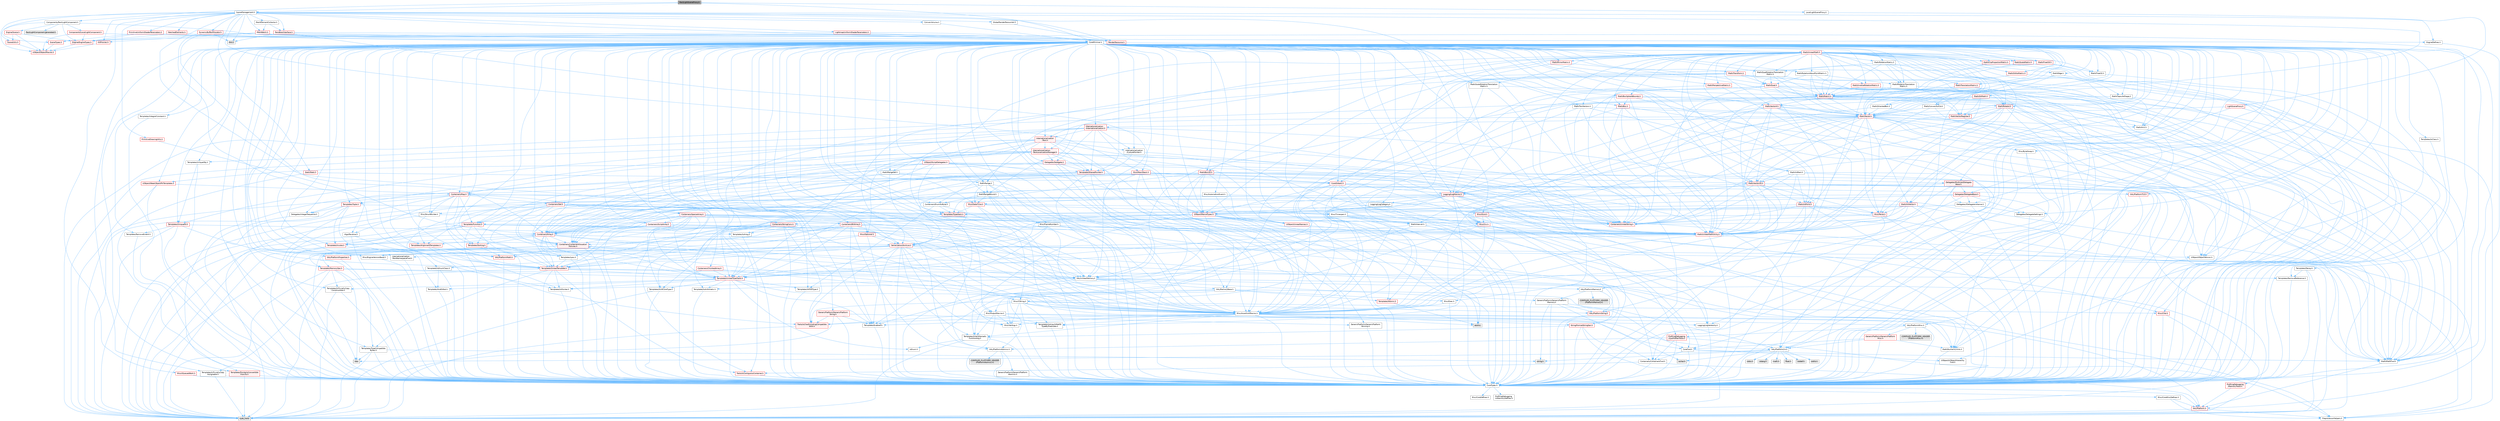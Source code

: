 digraph "RectLightSceneProxy.h"
{
 // INTERACTIVE_SVG=YES
 // LATEX_PDF_SIZE
  bgcolor="transparent";
  edge [fontname=Helvetica,fontsize=10,labelfontname=Helvetica,labelfontsize=10];
  node [fontname=Helvetica,fontsize=10,shape=box,height=0.2,width=0.4];
  Node1 [id="Node000001",label="RectLightSceneProxy.h",height=0.2,width=0.4,color="gray40", fillcolor="grey60", style="filled", fontcolor="black",tooltip=" "];
  Node1 -> Node2 [id="edge1_Node000001_Node000002",color="steelblue1",style="solid",tooltip=" "];
  Node2 [id="Node000002",label="CoreMinimal.h",height=0.2,width=0.4,color="grey40", fillcolor="white", style="filled",URL="$d7/d67/CoreMinimal_8h.html",tooltip=" "];
  Node2 -> Node3 [id="edge2_Node000002_Node000003",color="steelblue1",style="solid",tooltip=" "];
  Node3 [id="Node000003",label="CoreTypes.h",height=0.2,width=0.4,color="grey40", fillcolor="white", style="filled",URL="$dc/dec/CoreTypes_8h.html",tooltip=" "];
  Node3 -> Node4 [id="edge3_Node000003_Node000004",color="steelblue1",style="solid",tooltip=" "];
  Node4 [id="Node000004",label="HAL/Platform.h",height=0.2,width=0.4,color="red", fillcolor="#FFF0F0", style="filled",URL="$d9/dd0/Platform_8h.html",tooltip=" "];
  Node4 -> Node7 [id="edge4_Node000004_Node000007",color="steelblue1",style="solid",tooltip=" "];
  Node7 [id="Node000007",label="type_traits",height=0.2,width=0.4,color="grey60", fillcolor="#E0E0E0", style="filled",tooltip=" "];
  Node4 -> Node8 [id="edge5_Node000004_Node000008",color="steelblue1",style="solid",tooltip=" "];
  Node8 [id="Node000008",label="PreprocessorHelpers.h",height=0.2,width=0.4,color="grey40", fillcolor="white", style="filled",URL="$db/ddb/PreprocessorHelpers_8h.html",tooltip=" "];
  Node3 -> Node14 [id="edge6_Node000003_Node000014",color="steelblue1",style="solid",tooltip=" "];
  Node14 [id="Node000014",label="ProfilingDebugging\l/UMemoryDefines.h",height=0.2,width=0.4,color="grey40", fillcolor="white", style="filled",URL="$d2/da2/UMemoryDefines_8h.html",tooltip=" "];
  Node3 -> Node15 [id="edge7_Node000003_Node000015",color="steelblue1",style="solid",tooltip=" "];
  Node15 [id="Node000015",label="Misc/CoreMiscDefines.h",height=0.2,width=0.4,color="grey40", fillcolor="white", style="filled",URL="$da/d38/CoreMiscDefines_8h.html",tooltip=" "];
  Node15 -> Node4 [id="edge8_Node000015_Node000004",color="steelblue1",style="solid",tooltip=" "];
  Node15 -> Node8 [id="edge9_Node000015_Node000008",color="steelblue1",style="solid",tooltip=" "];
  Node3 -> Node16 [id="edge10_Node000003_Node000016",color="steelblue1",style="solid",tooltip=" "];
  Node16 [id="Node000016",label="Misc/CoreDefines.h",height=0.2,width=0.4,color="grey40", fillcolor="white", style="filled",URL="$d3/dd2/CoreDefines_8h.html",tooltip=" "];
  Node2 -> Node17 [id="edge11_Node000002_Node000017",color="steelblue1",style="solid",tooltip=" "];
  Node17 [id="Node000017",label="CoreFwd.h",height=0.2,width=0.4,color="grey40", fillcolor="white", style="filled",URL="$d1/d1e/CoreFwd_8h.html",tooltip=" "];
  Node17 -> Node3 [id="edge12_Node000017_Node000003",color="steelblue1",style="solid",tooltip=" "];
  Node17 -> Node18 [id="edge13_Node000017_Node000018",color="steelblue1",style="solid",tooltip=" "];
  Node18 [id="Node000018",label="Containers/ContainersFwd.h",height=0.2,width=0.4,color="grey40", fillcolor="white", style="filled",URL="$d4/d0a/ContainersFwd_8h.html",tooltip=" "];
  Node18 -> Node4 [id="edge14_Node000018_Node000004",color="steelblue1",style="solid",tooltip=" "];
  Node18 -> Node3 [id="edge15_Node000018_Node000003",color="steelblue1",style="solid",tooltip=" "];
  Node18 -> Node19 [id="edge16_Node000018_Node000019",color="steelblue1",style="solid",tooltip=" "];
  Node19 [id="Node000019",label="Traits/IsContiguousContainer.h",height=0.2,width=0.4,color="red", fillcolor="#FFF0F0", style="filled",URL="$d5/d3c/IsContiguousContainer_8h.html",tooltip=" "];
  Node19 -> Node3 [id="edge17_Node000019_Node000003",color="steelblue1",style="solid",tooltip=" "];
  Node17 -> Node22 [id="edge18_Node000017_Node000022",color="steelblue1",style="solid",tooltip=" "];
  Node22 [id="Node000022",label="Math/MathFwd.h",height=0.2,width=0.4,color="grey40", fillcolor="white", style="filled",URL="$d2/d10/MathFwd_8h.html",tooltip=" "];
  Node22 -> Node4 [id="edge19_Node000022_Node000004",color="steelblue1",style="solid",tooltip=" "];
  Node17 -> Node23 [id="edge20_Node000017_Node000023",color="steelblue1",style="solid",tooltip=" "];
  Node23 [id="Node000023",label="UObject/UObjectHierarchy\lFwd.h",height=0.2,width=0.4,color="grey40", fillcolor="white", style="filled",URL="$d3/d13/UObjectHierarchyFwd_8h.html",tooltip=" "];
  Node2 -> Node23 [id="edge21_Node000002_Node000023",color="steelblue1",style="solid",tooltip=" "];
  Node2 -> Node18 [id="edge22_Node000002_Node000018",color="steelblue1",style="solid",tooltip=" "];
  Node2 -> Node24 [id="edge23_Node000002_Node000024",color="steelblue1",style="solid",tooltip=" "];
  Node24 [id="Node000024",label="Misc/VarArgs.h",height=0.2,width=0.4,color="grey40", fillcolor="white", style="filled",URL="$d5/d6f/VarArgs_8h.html",tooltip=" "];
  Node24 -> Node3 [id="edge24_Node000024_Node000003",color="steelblue1",style="solid",tooltip=" "];
  Node2 -> Node25 [id="edge25_Node000002_Node000025",color="steelblue1",style="solid",tooltip=" "];
  Node25 [id="Node000025",label="Logging/LogVerbosity.h",height=0.2,width=0.4,color="grey40", fillcolor="white", style="filled",URL="$d2/d8f/LogVerbosity_8h.html",tooltip=" "];
  Node25 -> Node3 [id="edge26_Node000025_Node000003",color="steelblue1",style="solid",tooltip=" "];
  Node2 -> Node26 [id="edge27_Node000002_Node000026",color="steelblue1",style="solid",tooltip=" "];
  Node26 [id="Node000026",label="Misc/OutputDevice.h",height=0.2,width=0.4,color="grey40", fillcolor="white", style="filled",URL="$d7/d32/OutputDevice_8h.html",tooltip=" "];
  Node26 -> Node17 [id="edge28_Node000026_Node000017",color="steelblue1",style="solid",tooltip=" "];
  Node26 -> Node3 [id="edge29_Node000026_Node000003",color="steelblue1",style="solid",tooltip=" "];
  Node26 -> Node25 [id="edge30_Node000026_Node000025",color="steelblue1",style="solid",tooltip=" "];
  Node26 -> Node24 [id="edge31_Node000026_Node000024",color="steelblue1",style="solid",tooltip=" "];
  Node26 -> Node27 [id="edge32_Node000026_Node000027",color="steelblue1",style="solid",tooltip=" "];
  Node27 [id="Node000027",label="Templates/IsArrayOrRefOf\lTypeByPredicate.h",height=0.2,width=0.4,color="grey40", fillcolor="white", style="filled",URL="$d6/da1/IsArrayOrRefOfTypeByPredicate_8h.html",tooltip=" "];
  Node27 -> Node3 [id="edge33_Node000027_Node000003",color="steelblue1",style="solid",tooltip=" "];
  Node26 -> Node28 [id="edge34_Node000026_Node000028",color="steelblue1",style="solid",tooltip=" "];
  Node28 [id="Node000028",label="Templates/IsValidVariadic\lFunctionArg.h",height=0.2,width=0.4,color="grey40", fillcolor="white", style="filled",URL="$d0/dc8/IsValidVariadicFunctionArg_8h.html",tooltip=" "];
  Node28 -> Node3 [id="edge35_Node000028_Node000003",color="steelblue1",style="solid",tooltip=" "];
  Node28 -> Node29 [id="edge36_Node000028_Node000029",color="steelblue1",style="solid",tooltip=" "];
  Node29 [id="Node000029",label="IsEnum.h",height=0.2,width=0.4,color="grey40", fillcolor="white", style="filled",URL="$d4/de5/IsEnum_8h.html",tooltip=" "];
  Node28 -> Node7 [id="edge37_Node000028_Node000007",color="steelblue1",style="solid",tooltip=" "];
  Node26 -> Node30 [id="edge38_Node000026_Node000030",color="steelblue1",style="solid",tooltip=" "];
  Node30 [id="Node000030",label="Traits/IsCharEncodingCompatible\lWith.h",height=0.2,width=0.4,color="red", fillcolor="#FFF0F0", style="filled",URL="$df/dd1/IsCharEncodingCompatibleWith_8h.html",tooltip=" "];
  Node30 -> Node7 [id="edge39_Node000030_Node000007",color="steelblue1",style="solid",tooltip=" "];
  Node2 -> Node32 [id="edge40_Node000002_Node000032",color="steelblue1",style="solid",tooltip=" "];
  Node32 [id="Node000032",label="HAL/PlatformCrt.h",height=0.2,width=0.4,color="grey40", fillcolor="white", style="filled",URL="$d8/d75/PlatformCrt_8h.html",tooltip=" "];
  Node32 -> Node33 [id="edge41_Node000032_Node000033",color="steelblue1",style="solid",tooltip=" "];
  Node33 [id="Node000033",label="new",height=0.2,width=0.4,color="grey60", fillcolor="#E0E0E0", style="filled",tooltip=" "];
  Node32 -> Node34 [id="edge42_Node000032_Node000034",color="steelblue1",style="solid",tooltip=" "];
  Node34 [id="Node000034",label="wchar.h",height=0.2,width=0.4,color="grey60", fillcolor="#E0E0E0", style="filled",tooltip=" "];
  Node32 -> Node35 [id="edge43_Node000032_Node000035",color="steelblue1",style="solid",tooltip=" "];
  Node35 [id="Node000035",label="stddef.h",height=0.2,width=0.4,color="grey60", fillcolor="#E0E0E0", style="filled",tooltip=" "];
  Node32 -> Node36 [id="edge44_Node000032_Node000036",color="steelblue1",style="solid",tooltip=" "];
  Node36 [id="Node000036",label="stdlib.h",height=0.2,width=0.4,color="grey60", fillcolor="#E0E0E0", style="filled",tooltip=" "];
  Node32 -> Node37 [id="edge45_Node000032_Node000037",color="steelblue1",style="solid",tooltip=" "];
  Node37 [id="Node000037",label="stdio.h",height=0.2,width=0.4,color="grey60", fillcolor="#E0E0E0", style="filled",tooltip=" "];
  Node32 -> Node38 [id="edge46_Node000032_Node000038",color="steelblue1",style="solid",tooltip=" "];
  Node38 [id="Node000038",label="stdarg.h",height=0.2,width=0.4,color="grey60", fillcolor="#E0E0E0", style="filled",tooltip=" "];
  Node32 -> Node39 [id="edge47_Node000032_Node000039",color="steelblue1",style="solid",tooltip=" "];
  Node39 [id="Node000039",label="math.h",height=0.2,width=0.4,color="grey60", fillcolor="#E0E0E0", style="filled",tooltip=" "];
  Node32 -> Node40 [id="edge48_Node000032_Node000040",color="steelblue1",style="solid",tooltip=" "];
  Node40 [id="Node000040",label="float.h",height=0.2,width=0.4,color="grey60", fillcolor="#E0E0E0", style="filled",tooltip=" "];
  Node32 -> Node41 [id="edge49_Node000032_Node000041",color="steelblue1",style="solid",tooltip=" "];
  Node41 [id="Node000041",label="string.h",height=0.2,width=0.4,color="grey60", fillcolor="#E0E0E0", style="filled",tooltip=" "];
  Node2 -> Node42 [id="edge50_Node000002_Node000042",color="steelblue1",style="solid",tooltip=" "];
  Node42 [id="Node000042",label="HAL/PlatformMisc.h",height=0.2,width=0.4,color="grey40", fillcolor="white", style="filled",URL="$d0/df5/PlatformMisc_8h.html",tooltip=" "];
  Node42 -> Node3 [id="edge51_Node000042_Node000003",color="steelblue1",style="solid",tooltip=" "];
  Node42 -> Node43 [id="edge52_Node000042_Node000043",color="steelblue1",style="solid",tooltip=" "];
  Node43 [id="Node000043",label="GenericPlatform/GenericPlatform\lMisc.h",height=0.2,width=0.4,color="red", fillcolor="#FFF0F0", style="filled",URL="$db/d9a/GenericPlatformMisc_8h.html",tooltip=" "];
  Node43 -> Node17 [id="edge53_Node000043_Node000017",color="steelblue1",style="solid",tooltip=" "];
  Node43 -> Node3 [id="edge54_Node000043_Node000003",color="steelblue1",style="solid",tooltip=" "];
  Node43 -> Node32 [id="edge55_Node000043_Node000032",color="steelblue1",style="solid",tooltip=" "];
  Node43 -> Node47 [id="edge56_Node000043_Node000047",color="steelblue1",style="solid",tooltip=" "];
  Node47 [id="Node000047",label="Math/NumericLimits.h",height=0.2,width=0.4,color="grey40", fillcolor="white", style="filled",URL="$df/d1b/NumericLimits_8h.html",tooltip=" "];
  Node47 -> Node3 [id="edge57_Node000047_Node000003",color="steelblue1",style="solid",tooltip=" "];
  Node42 -> Node52 [id="edge58_Node000042_Node000052",color="steelblue1",style="solid",tooltip=" "];
  Node52 [id="Node000052",label="COMPILED_PLATFORM_HEADER\l(PlatformMisc.h)",height=0.2,width=0.4,color="grey60", fillcolor="#E0E0E0", style="filled",tooltip=" "];
  Node42 -> Node53 [id="edge59_Node000042_Node000053",color="steelblue1",style="solid",tooltip=" "];
  Node53 [id="Node000053",label="ProfilingDebugging\l/CpuProfilerTrace.h",height=0.2,width=0.4,color="red", fillcolor="#FFF0F0", style="filled",URL="$da/dcb/CpuProfilerTrace_8h.html",tooltip=" "];
  Node53 -> Node3 [id="edge60_Node000053_Node000003",color="steelblue1",style="solid",tooltip=" "];
  Node53 -> Node18 [id="edge61_Node000053_Node000018",color="steelblue1",style="solid",tooltip=" "];
  Node53 -> Node54 [id="edge62_Node000053_Node000054",color="steelblue1",style="solid",tooltip=" "];
  Node54 [id="Node000054",label="HAL/PlatformAtomics.h",height=0.2,width=0.4,color="grey40", fillcolor="white", style="filled",URL="$d3/d36/PlatformAtomics_8h.html",tooltip=" "];
  Node54 -> Node3 [id="edge63_Node000054_Node000003",color="steelblue1",style="solid",tooltip=" "];
  Node54 -> Node55 [id="edge64_Node000054_Node000055",color="steelblue1",style="solid",tooltip=" "];
  Node55 [id="Node000055",label="GenericPlatform/GenericPlatform\lAtomics.h",height=0.2,width=0.4,color="grey40", fillcolor="white", style="filled",URL="$da/d72/GenericPlatformAtomics_8h.html",tooltip=" "];
  Node55 -> Node3 [id="edge65_Node000055_Node000003",color="steelblue1",style="solid",tooltip=" "];
  Node54 -> Node56 [id="edge66_Node000054_Node000056",color="steelblue1",style="solid",tooltip=" "];
  Node56 [id="Node000056",label="COMPILED_PLATFORM_HEADER\l(PlatformAtomics.h)",height=0.2,width=0.4,color="grey60", fillcolor="#E0E0E0", style="filled",tooltip=" "];
  Node53 -> Node8 [id="edge67_Node000053_Node000008",color="steelblue1",style="solid",tooltip=" "];
  Node2 -> Node61 [id="edge68_Node000002_Node000061",color="steelblue1",style="solid",tooltip=" "];
  Node61 [id="Node000061",label="Misc/AssertionMacros.h",height=0.2,width=0.4,color="grey40", fillcolor="white", style="filled",URL="$d0/dfa/AssertionMacros_8h.html",tooltip=" "];
  Node61 -> Node3 [id="edge69_Node000061_Node000003",color="steelblue1",style="solid",tooltip=" "];
  Node61 -> Node4 [id="edge70_Node000061_Node000004",color="steelblue1",style="solid",tooltip=" "];
  Node61 -> Node42 [id="edge71_Node000061_Node000042",color="steelblue1",style="solid",tooltip=" "];
  Node61 -> Node8 [id="edge72_Node000061_Node000008",color="steelblue1",style="solid",tooltip=" "];
  Node61 -> Node62 [id="edge73_Node000061_Node000062",color="steelblue1",style="solid",tooltip=" "];
  Node62 [id="Node000062",label="Templates/EnableIf.h",height=0.2,width=0.4,color="grey40", fillcolor="white", style="filled",URL="$d7/d60/EnableIf_8h.html",tooltip=" "];
  Node62 -> Node3 [id="edge74_Node000062_Node000003",color="steelblue1",style="solid",tooltip=" "];
  Node61 -> Node27 [id="edge75_Node000061_Node000027",color="steelblue1",style="solid",tooltip=" "];
  Node61 -> Node28 [id="edge76_Node000061_Node000028",color="steelblue1",style="solid",tooltip=" "];
  Node61 -> Node30 [id="edge77_Node000061_Node000030",color="steelblue1",style="solid",tooltip=" "];
  Node61 -> Node24 [id="edge78_Node000061_Node000024",color="steelblue1",style="solid",tooltip=" "];
  Node61 -> Node63 [id="edge79_Node000061_Node000063",color="steelblue1",style="solid",tooltip=" "];
  Node63 [id="Node000063",label="String/FormatStringSan.h",height=0.2,width=0.4,color="red", fillcolor="#FFF0F0", style="filled",URL="$d3/d8b/FormatStringSan_8h.html",tooltip=" "];
  Node63 -> Node7 [id="edge80_Node000063_Node000007",color="steelblue1",style="solid",tooltip=" "];
  Node63 -> Node3 [id="edge81_Node000063_Node000003",color="steelblue1",style="solid",tooltip=" "];
  Node63 -> Node28 [id="edge82_Node000063_Node000028",color="steelblue1",style="solid",tooltip=" "];
  Node63 -> Node18 [id="edge83_Node000063_Node000018",color="steelblue1",style="solid",tooltip=" "];
  Node61 -> Node69 [id="edge84_Node000061_Node000069",color="steelblue1",style="solid",tooltip=" "];
  Node69 [id="Node000069",label="atomic",height=0.2,width=0.4,color="grey60", fillcolor="#E0E0E0", style="filled",tooltip=" "];
  Node2 -> Node70 [id="edge85_Node000002_Node000070",color="steelblue1",style="solid",tooltip=" "];
  Node70 [id="Node000070",label="Templates/IsPointer.h",height=0.2,width=0.4,color="grey40", fillcolor="white", style="filled",URL="$d7/d05/IsPointer_8h.html",tooltip=" "];
  Node70 -> Node3 [id="edge86_Node000070_Node000003",color="steelblue1",style="solid",tooltip=" "];
  Node2 -> Node71 [id="edge87_Node000002_Node000071",color="steelblue1",style="solid",tooltip=" "];
  Node71 [id="Node000071",label="HAL/PlatformMemory.h",height=0.2,width=0.4,color="grey40", fillcolor="white", style="filled",URL="$de/d68/PlatformMemory_8h.html",tooltip=" "];
  Node71 -> Node3 [id="edge88_Node000071_Node000003",color="steelblue1",style="solid",tooltip=" "];
  Node71 -> Node72 [id="edge89_Node000071_Node000072",color="steelblue1",style="solid",tooltip=" "];
  Node72 [id="Node000072",label="GenericPlatform/GenericPlatform\lMemory.h",height=0.2,width=0.4,color="grey40", fillcolor="white", style="filled",URL="$dd/d22/GenericPlatformMemory_8h.html",tooltip=" "];
  Node72 -> Node17 [id="edge90_Node000072_Node000017",color="steelblue1",style="solid",tooltip=" "];
  Node72 -> Node3 [id="edge91_Node000072_Node000003",color="steelblue1",style="solid",tooltip=" "];
  Node72 -> Node73 [id="edge92_Node000072_Node000073",color="steelblue1",style="solid",tooltip=" "];
  Node73 [id="Node000073",label="HAL/PlatformString.h",height=0.2,width=0.4,color="red", fillcolor="#FFF0F0", style="filled",URL="$db/db5/PlatformString_8h.html",tooltip=" "];
  Node73 -> Node3 [id="edge93_Node000073_Node000003",color="steelblue1",style="solid",tooltip=" "];
  Node72 -> Node41 [id="edge94_Node000072_Node000041",color="steelblue1",style="solid",tooltip=" "];
  Node72 -> Node34 [id="edge95_Node000072_Node000034",color="steelblue1",style="solid",tooltip=" "];
  Node71 -> Node75 [id="edge96_Node000071_Node000075",color="steelblue1",style="solid",tooltip=" "];
  Node75 [id="Node000075",label="COMPILED_PLATFORM_HEADER\l(PlatformMemory.h)",height=0.2,width=0.4,color="grey60", fillcolor="#E0E0E0", style="filled",tooltip=" "];
  Node2 -> Node54 [id="edge97_Node000002_Node000054",color="steelblue1",style="solid",tooltip=" "];
  Node2 -> Node76 [id="edge98_Node000002_Node000076",color="steelblue1",style="solid",tooltip=" "];
  Node76 [id="Node000076",label="Misc/Exec.h",height=0.2,width=0.4,color="grey40", fillcolor="white", style="filled",URL="$de/ddb/Exec_8h.html",tooltip=" "];
  Node76 -> Node3 [id="edge99_Node000076_Node000003",color="steelblue1",style="solid",tooltip=" "];
  Node76 -> Node61 [id="edge100_Node000076_Node000061",color="steelblue1",style="solid",tooltip=" "];
  Node2 -> Node77 [id="edge101_Node000002_Node000077",color="steelblue1",style="solid",tooltip=" "];
  Node77 [id="Node000077",label="HAL/MemoryBase.h",height=0.2,width=0.4,color="grey40", fillcolor="white", style="filled",URL="$d6/d9f/MemoryBase_8h.html",tooltip=" "];
  Node77 -> Node3 [id="edge102_Node000077_Node000003",color="steelblue1",style="solid",tooltip=" "];
  Node77 -> Node54 [id="edge103_Node000077_Node000054",color="steelblue1",style="solid",tooltip=" "];
  Node77 -> Node32 [id="edge104_Node000077_Node000032",color="steelblue1",style="solid",tooltip=" "];
  Node77 -> Node76 [id="edge105_Node000077_Node000076",color="steelblue1",style="solid",tooltip=" "];
  Node77 -> Node26 [id="edge106_Node000077_Node000026",color="steelblue1",style="solid",tooltip=" "];
  Node77 -> Node78 [id="edge107_Node000077_Node000078",color="steelblue1",style="solid",tooltip=" "];
  Node78 [id="Node000078",label="Templates/Atomic.h",height=0.2,width=0.4,color="red", fillcolor="#FFF0F0", style="filled",URL="$d3/d91/Atomic_8h.html",tooltip=" "];
  Node78 -> Node69 [id="edge108_Node000078_Node000069",color="steelblue1",style="solid",tooltip=" "];
  Node2 -> Node87 [id="edge109_Node000002_Node000087",color="steelblue1",style="solid",tooltip=" "];
  Node87 [id="Node000087",label="HAL/UnrealMemory.h",height=0.2,width=0.4,color="grey40", fillcolor="white", style="filled",URL="$d9/d96/UnrealMemory_8h.html",tooltip=" "];
  Node87 -> Node3 [id="edge110_Node000087_Node000003",color="steelblue1",style="solid",tooltip=" "];
  Node87 -> Node72 [id="edge111_Node000087_Node000072",color="steelblue1",style="solid",tooltip=" "];
  Node87 -> Node77 [id="edge112_Node000087_Node000077",color="steelblue1",style="solid",tooltip=" "];
  Node87 -> Node71 [id="edge113_Node000087_Node000071",color="steelblue1",style="solid",tooltip=" "];
  Node87 -> Node88 [id="edge114_Node000087_Node000088",color="steelblue1",style="solid",tooltip=" "];
  Node88 [id="Node000088",label="ProfilingDebugging\l/MemoryTrace.h",height=0.2,width=0.4,color="red", fillcolor="#FFF0F0", style="filled",URL="$da/dd7/MemoryTrace_8h.html",tooltip=" "];
  Node88 -> Node4 [id="edge115_Node000088_Node000004",color="steelblue1",style="solid",tooltip=" "];
  Node87 -> Node70 [id="edge116_Node000087_Node000070",color="steelblue1",style="solid",tooltip=" "];
  Node2 -> Node89 [id="edge117_Node000002_Node000089",color="steelblue1",style="solid",tooltip=" "];
  Node89 [id="Node000089",label="Templates/IsArithmetic.h",height=0.2,width=0.4,color="grey40", fillcolor="white", style="filled",URL="$d2/d5d/IsArithmetic_8h.html",tooltip=" "];
  Node89 -> Node3 [id="edge118_Node000089_Node000003",color="steelblue1",style="solid",tooltip=" "];
  Node2 -> Node83 [id="edge119_Node000002_Node000083",color="steelblue1",style="solid",tooltip=" "];
  Node83 [id="Node000083",label="Templates/AndOrNot.h",height=0.2,width=0.4,color="grey40", fillcolor="white", style="filled",URL="$db/d0a/AndOrNot_8h.html",tooltip=" "];
  Node83 -> Node3 [id="edge120_Node000083_Node000003",color="steelblue1",style="solid",tooltip=" "];
  Node2 -> Node90 [id="edge121_Node000002_Node000090",color="steelblue1",style="solid",tooltip=" "];
  Node90 [id="Node000090",label="Templates/IsPODType.h",height=0.2,width=0.4,color="grey40", fillcolor="white", style="filled",URL="$d7/db1/IsPODType_8h.html",tooltip=" "];
  Node90 -> Node3 [id="edge122_Node000090_Node000003",color="steelblue1",style="solid",tooltip=" "];
  Node2 -> Node91 [id="edge123_Node000002_Node000091",color="steelblue1",style="solid",tooltip=" "];
  Node91 [id="Node000091",label="Templates/IsUECoreType.h",height=0.2,width=0.4,color="grey40", fillcolor="white", style="filled",URL="$d1/db8/IsUECoreType_8h.html",tooltip=" "];
  Node91 -> Node3 [id="edge124_Node000091_Node000003",color="steelblue1",style="solid",tooltip=" "];
  Node91 -> Node7 [id="edge125_Node000091_Node000007",color="steelblue1",style="solid",tooltip=" "];
  Node2 -> Node84 [id="edge126_Node000002_Node000084",color="steelblue1",style="solid",tooltip=" "];
  Node84 [id="Node000084",label="Templates/IsTriviallyCopy\lConstructible.h",height=0.2,width=0.4,color="grey40", fillcolor="white", style="filled",URL="$d3/d78/IsTriviallyCopyConstructible_8h.html",tooltip=" "];
  Node84 -> Node3 [id="edge127_Node000084_Node000003",color="steelblue1",style="solid",tooltip=" "];
  Node84 -> Node7 [id="edge128_Node000084_Node000007",color="steelblue1",style="solid",tooltip=" "];
  Node2 -> Node92 [id="edge129_Node000002_Node000092",color="steelblue1",style="solid",tooltip=" "];
  Node92 [id="Node000092",label="Templates/UnrealTypeTraits.h",height=0.2,width=0.4,color="red", fillcolor="#FFF0F0", style="filled",URL="$d2/d2d/UnrealTypeTraits_8h.html",tooltip=" "];
  Node92 -> Node3 [id="edge130_Node000092_Node000003",color="steelblue1",style="solid",tooltip=" "];
  Node92 -> Node70 [id="edge131_Node000092_Node000070",color="steelblue1",style="solid",tooltip=" "];
  Node92 -> Node61 [id="edge132_Node000092_Node000061",color="steelblue1",style="solid",tooltip=" "];
  Node92 -> Node83 [id="edge133_Node000092_Node000083",color="steelblue1",style="solid",tooltip=" "];
  Node92 -> Node62 [id="edge134_Node000092_Node000062",color="steelblue1",style="solid",tooltip=" "];
  Node92 -> Node89 [id="edge135_Node000092_Node000089",color="steelblue1",style="solid",tooltip=" "];
  Node92 -> Node29 [id="edge136_Node000092_Node000029",color="steelblue1",style="solid",tooltip=" "];
  Node92 -> Node90 [id="edge137_Node000092_Node000090",color="steelblue1",style="solid",tooltip=" "];
  Node92 -> Node91 [id="edge138_Node000092_Node000091",color="steelblue1",style="solid",tooltip=" "];
  Node92 -> Node84 [id="edge139_Node000092_Node000084",color="steelblue1",style="solid",tooltip=" "];
  Node2 -> Node62 [id="edge140_Node000002_Node000062",color="steelblue1",style="solid",tooltip=" "];
  Node2 -> Node94 [id="edge141_Node000002_Node000094",color="steelblue1",style="solid",tooltip=" "];
  Node94 [id="Node000094",label="Templates/RemoveReference.h",height=0.2,width=0.4,color="grey40", fillcolor="white", style="filled",URL="$da/dbe/RemoveReference_8h.html",tooltip=" "];
  Node94 -> Node3 [id="edge142_Node000094_Node000003",color="steelblue1",style="solid",tooltip=" "];
  Node2 -> Node95 [id="edge143_Node000002_Node000095",color="steelblue1",style="solid",tooltip=" "];
  Node95 [id="Node000095",label="Templates/IntegralConstant.h",height=0.2,width=0.4,color="grey40", fillcolor="white", style="filled",URL="$db/d1b/IntegralConstant_8h.html",tooltip=" "];
  Node95 -> Node3 [id="edge144_Node000095_Node000003",color="steelblue1",style="solid",tooltip=" "];
  Node2 -> Node96 [id="edge145_Node000002_Node000096",color="steelblue1",style="solid",tooltip=" "];
  Node96 [id="Node000096",label="Templates/IsClass.h",height=0.2,width=0.4,color="grey40", fillcolor="white", style="filled",URL="$db/dcb/IsClass_8h.html",tooltip=" "];
  Node96 -> Node3 [id="edge146_Node000096_Node000003",color="steelblue1",style="solid",tooltip=" "];
  Node2 -> Node97 [id="edge147_Node000002_Node000097",color="steelblue1",style="solid",tooltip=" "];
  Node97 [id="Node000097",label="Templates/TypeCompatible\lBytes.h",height=0.2,width=0.4,color="grey40", fillcolor="white", style="filled",URL="$df/d0a/TypeCompatibleBytes_8h.html",tooltip=" "];
  Node97 -> Node3 [id="edge148_Node000097_Node000003",color="steelblue1",style="solid",tooltip=" "];
  Node97 -> Node41 [id="edge149_Node000097_Node000041",color="steelblue1",style="solid",tooltip=" "];
  Node97 -> Node33 [id="edge150_Node000097_Node000033",color="steelblue1",style="solid",tooltip=" "];
  Node97 -> Node7 [id="edge151_Node000097_Node000007",color="steelblue1",style="solid",tooltip=" "];
  Node2 -> Node19 [id="edge152_Node000002_Node000019",color="steelblue1",style="solid",tooltip=" "];
  Node2 -> Node98 [id="edge153_Node000002_Node000098",color="steelblue1",style="solid",tooltip=" "];
  Node98 [id="Node000098",label="Templates/UnrealTemplate.h",height=0.2,width=0.4,color="red", fillcolor="#FFF0F0", style="filled",URL="$d4/d24/UnrealTemplate_8h.html",tooltip=" "];
  Node98 -> Node3 [id="edge154_Node000098_Node000003",color="steelblue1",style="solid",tooltip=" "];
  Node98 -> Node70 [id="edge155_Node000098_Node000070",color="steelblue1",style="solid",tooltip=" "];
  Node98 -> Node87 [id="edge156_Node000098_Node000087",color="steelblue1",style="solid",tooltip=" "];
  Node98 -> Node92 [id="edge157_Node000098_Node000092",color="steelblue1",style="solid",tooltip=" "];
  Node98 -> Node94 [id="edge158_Node000098_Node000094",color="steelblue1",style="solid",tooltip=" "];
  Node98 -> Node97 [id="edge159_Node000098_Node000097",color="steelblue1",style="solid",tooltip=" "];
  Node98 -> Node19 [id="edge160_Node000098_Node000019",color="steelblue1",style="solid",tooltip=" "];
  Node98 -> Node7 [id="edge161_Node000098_Node000007",color="steelblue1",style="solid",tooltip=" "];
  Node2 -> Node47 [id="edge162_Node000002_Node000047",color="steelblue1",style="solid",tooltip=" "];
  Node2 -> Node102 [id="edge163_Node000002_Node000102",color="steelblue1",style="solid",tooltip=" "];
  Node102 [id="Node000102",label="HAL/PlatformMath.h",height=0.2,width=0.4,color="red", fillcolor="#FFF0F0", style="filled",URL="$dc/d53/PlatformMath_8h.html",tooltip=" "];
  Node102 -> Node3 [id="edge164_Node000102_Node000003",color="steelblue1",style="solid",tooltip=" "];
  Node2 -> Node85 [id="edge165_Node000002_Node000085",color="steelblue1",style="solid",tooltip=" "];
  Node85 [id="Node000085",label="Templates/IsTriviallyCopy\lAssignable.h",height=0.2,width=0.4,color="grey40", fillcolor="white", style="filled",URL="$d2/df2/IsTriviallyCopyAssignable_8h.html",tooltip=" "];
  Node85 -> Node3 [id="edge166_Node000085_Node000003",color="steelblue1",style="solid",tooltip=" "];
  Node85 -> Node7 [id="edge167_Node000085_Node000007",color="steelblue1",style="solid",tooltip=" "];
  Node2 -> Node110 [id="edge168_Node000002_Node000110",color="steelblue1",style="solid",tooltip=" "];
  Node110 [id="Node000110",label="Templates/MemoryOps.h",height=0.2,width=0.4,color="red", fillcolor="#FFF0F0", style="filled",URL="$db/dea/MemoryOps_8h.html",tooltip=" "];
  Node110 -> Node3 [id="edge169_Node000110_Node000003",color="steelblue1",style="solid",tooltip=" "];
  Node110 -> Node87 [id="edge170_Node000110_Node000087",color="steelblue1",style="solid",tooltip=" "];
  Node110 -> Node85 [id="edge171_Node000110_Node000085",color="steelblue1",style="solid",tooltip=" "];
  Node110 -> Node84 [id="edge172_Node000110_Node000084",color="steelblue1",style="solid",tooltip=" "];
  Node110 -> Node92 [id="edge173_Node000110_Node000092",color="steelblue1",style="solid",tooltip=" "];
  Node110 -> Node33 [id="edge174_Node000110_Node000033",color="steelblue1",style="solid",tooltip=" "];
  Node110 -> Node7 [id="edge175_Node000110_Node000007",color="steelblue1",style="solid",tooltip=" "];
  Node2 -> Node111 [id="edge176_Node000002_Node000111",color="steelblue1",style="solid",tooltip=" "];
  Node111 [id="Node000111",label="Containers/ContainerAllocation\lPolicies.h",height=0.2,width=0.4,color="red", fillcolor="#FFF0F0", style="filled",URL="$d7/dff/ContainerAllocationPolicies_8h.html",tooltip=" "];
  Node111 -> Node3 [id="edge177_Node000111_Node000003",color="steelblue1",style="solid",tooltip=" "];
  Node111 -> Node111 [id="edge178_Node000111_Node000111",color="steelblue1",style="solid",tooltip=" "];
  Node111 -> Node102 [id="edge179_Node000111_Node000102",color="steelblue1",style="solid",tooltip=" "];
  Node111 -> Node87 [id="edge180_Node000111_Node000087",color="steelblue1",style="solid",tooltip=" "];
  Node111 -> Node47 [id="edge181_Node000111_Node000047",color="steelblue1",style="solid",tooltip=" "];
  Node111 -> Node61 [id="edge182_Node000111_Node000061",color="steelblue1",style="solid",tooltip=" "];
  Node111 -> Node110 [id="edge183_Node000111_Node000110",color="steelblue1",style="solid",tooltip=" "];
  Node111 -> Node97 [id="edge184_Node000111_Node000097",color="steelblue1",style="solid",tooltip=" "];
  Node111 -> Node7 [id="edge185_Node000111_Node000007",color="steelblue1",style="solid",tooltip=" "];
  Node2 -> Node114 [id="edge186_Node000002_Node000114",color="steelblue1",style="solid",tooltip=" "];
  Node114 [id="Node000114",label="Templates/IsEnumClass.h",height=0.2,width=0.4,color="grey40", fillcolor="white", style="filled",URL="$d7/d15/IsEnumClass_8h.html",tooltip=" "];
  Node114 -> Node3 [id="edge187_Node000114_Node000003",color="steelblue1",style="solid",tooltip=" "];
  Node114 -> Node83 [id="edge188_Node000114_Node000083",color="steelblue1",style="solid",tooltip=" "];
  Node2 -> Node115 [id="edge189_Node000002_Node000115",color="steelblue1",style="solid",tooltip=" "];
  Node115 [id="Node000115",label="HAL/PlatformProperties.h",height=0.2,width=0.4,color="red", fillcolor="#FFF0F0", style="filled",URL="$d9/db0/PlatformProperties_8h.html",tooltip=" "];
  Node115 -> Node3 [id="edge190_Node000115_Node000003",color="steelblue1",style="solid",tooltip=" "];
  Node2 -> Node118 [id="edge191_Node000002_Node000118",color="steelblue1",style="solid",tooltip=" "];
  Node118 [id="Node000118",label="Misc/EngineVersionBase.h",height=0.2,width=0.4,color="grey40", fillcolor="white", style="filled",URL="$d5/d2b/EngineVersionBase_8h.html",tooltip=" "];
  Node118 -> Node3 [id="edge192_Node000118_Node000003",color="steelblue1",style="solid",tooltip=" "];
  Node2 -> Node119 [id="edge193_Node000002_Node000119",color="steelblue1",style="solid",tooltip=" "];
  Node119 [id="Node000119",label="Internationalization\l/TextNamespaceFwd.h",height=0.2,width=0.4,color="grey40", fillcolor="white", style="filled",URL="$d8/d97/TextNamespaceFwd_8h.html",tooltip=" "];
  Node119 -> Node3 [id="edge194_Node000119_Node000003",color="steelblue1",style="solid",tooltip=" "];
  Node2 -> Node120 [id="edge195_Node000002_Node000120",color="steelblue1",style="solid",tooltip=" "];
  Node120 [id="Node000120",label="Serialization/Archive.h",height=0.2,width=0.4,color="red", fillcolor="#FFF0F0", style="filled",URL="$d7/d3b/Archive_8h.html",tooltip=" "];
  Node120 -> Node17 [id="edge196_Node000120_Node000017",color="steelblue1",style="solid",tooltip=" "];
  Node120 -> Node3 [id="edge197_Node000120_Node000003",color="steelblue1",style="solid",tooltip=" "];
  Node120 -> Node115 [id="edge198_Node000120_Node000115",color="steelblue1",style="solid",tooltip=" "];
  Node120 -> Node119 [id="edge199_Node000120_Node000119",color="steelblue1",style="solid",tooltip=" "];
  Node120 -> Node22 [id="edge200_Node000120_Node000022",color="steelblue1",style="solid",tooltip=" "];
  Node120 -> Node61 [id="edge201_Node000120_Node000061",color="steelblue1",style="solid",tooltip=" "];
  Node120 -> Node118 [id="edge202_Node000120_Node000118",color="steelblue1",style="solid",tooltip=" "];
  Node120 -> Node24 [id="edge203_Node000120_Node000024",color="steelblue1",style="solid",tooltip=" "];
  Node120 -> Node62 [id="edge204_Node000120_Node000062",color="steelblue1",style="solid",tooltip=" "];
  Node120 -> Node27 [id="edge205_Node000120_Node000027",color="steelblue1",style="solid",tooltip=" "];
  Node120 -> Node114 [id="edge206_Node000120_Node000114",color="steelblue1",style="solid",tooltip=" "];
  Node120 -> Node28 [id="edge207_Node000120_Node000028",color="steelblue1",style="solid",tooltip=" "];
  Node120 -> Node98 [id="edge208_Node000120_Node000098",color="steelblue1",style="solid",tooltip=" "];
  Node120 -> Node30 [id="edge209_Node000120_Node000030",color="steelblue1",style="solid",tooltip=" "];
  Node120 -> Node123 [id="edge210_Node000120_Node000123",color="steelblue1",style="solid",tooltip=" "];
  Node123 [id="Node000123",label="UObject/ObjectVersion.h",height=0.2,width=0.4,color="grey40", fillcolor="white", style="filled",URL="$da/d63/ObjectVersion_8h.html",tooltip=" "];
  Node123 -> Node3 [id="edge211_Node000123_Node000003",color="steelblue1",style="solid",tooltip=" "];
  Node2 -> Node124 [id="edge212_Node000002_Node000124",color="steelblue1",style="solid",tooltip=" "];
  Node124 [id="Node000124",label="Templates/Less.h",height=0.2,width=0.4,color="grey40", fillcolor="white", style="filled",URL="$de/dc8/Less_8h.html",tooltip=" "];
  Node124 -> Node3 [id="edge213_Node000124_Node000003",color="steelblue1",style="solid",tooltip=" "];
  Node124 -> Node98 [id="edge214_Node000124_Node000098",color="steelblue1",style="solid",tooltip=" "];
  Node2 -> Node125 [id="edge215_Node000002_Node000125",color="steelblue1",style="solid",tooltip=" "];
  Node125 [id="Node000125",label="Templates/Sorting.h",height=0.2,width=0.4,color="red", fillcolor="#FFF0F0", style="filled",URL="$d3/d9e/Sorting_8h.html",tooltip=" "];
  Node125 -> Node3 [id="edge216_Node000125_Node000003",color="steelblue1",style="solid",tooltip=" "];
  Node125 -> Node102 [id="edge217_Node000125_Node000102",color="steelblue1",style="solid",tooltip=" "];
  Node125 -> Node124 [id="edge218_Node000125_Node000124",color="steelblue1",style="solid",tooltip=" "];
  Node2 -> Node136 [id="edge219_Node000002_Node000136",color="steelblue1",style="solid",tooltip=" "];
  Node136 [id="Node000136",label="Misc/Char.h",height=0.2,width=0.4,color="red", fillcolor="#FFF0F0", style="filled",URL="$d0/d58/Char_8h.html",tooltip=" "];
  Node136 -> Node3 [id="edge220_Node000136_Node000003",color="steelblue1",style="solid",tooltip=" "];
  Node136 -> Node7 [id="edge221_Node000136_Node000007",color="steelblue1",style="solid",tooltip=" "];
  Node2 -> Node139 [id="edge222_Node000002_Node000139",color="steelblue1",style="solid",tooltip=" "];
  Node139 [id="Node000139",label="GenericPlatform/GenericPlatform\lStricmp.h",height=0.2,width=0.4,color="grey40", fillcolor="white", style="filled",URL="$d2/d86/GenericPlatformStricmp_8h.html",tooltip=" "];
  Node139 -> Node3 [id="edge223_Node000139_Node000003",color="steelblue1",style="solid",tooltip=" "];
  Node2 -> Node140 [id="edge224_Node000002_Node000140",color="steelblue1",style="solid",tooltip=" "];
  Node140 [id="Node000140",label="GenericPlatform/GenericPlatform\lString.h",height=0.2,width=0.4,color="red", fillcolor="#FFF0F0", style="filled",URL="$dd/d20/GenericPlatformString_8h.html",tooltip=" "];
  Node140 -> Node3 [id="edge225_Node000140_Node000003",color="steelblue1",style="solid",tooltip=" "];
  Node140 -> Node139 [id="edge226_Node000140_Node000139",color="steelblue1",style="solid",tooltip=" "];
  Node140 -> Node62 [id="edge227_Node000140_Node000062",color="steelblue1",style="solid",tooltip=" "];
  Node140 -> Node30 [id="edge228_Node000140_Node000030",color="steelblue1",style="solid",tooltip=" "];
  Node140 -> Node7 [id="edge229_Node000140_Node000007",color="steelblue1",style="solid",tooltip=" "];
  Node2 -> Node73 [id="edge230_Node000002_Node000073",color="steelblue1",style="solid",tooltip=" "];
  Node2 -> Node143 [id="edge231_Node000002_Node000143",color="steelblue1",style="solid",tooltip=" "];
  Node143 [id="Node000143",label="Misc/CString.h",height=0.2,width=0.4,color="grey40", fillcolor="white", style="filled",URL="$d2/d49/CString_8h.html",tooltip=" "];
  Node143 -> Node3 [id="edge232_Node000143_Node000003",color="steelblue1",style="solid",tooltip=" "];
  Node143 -> Node32 [id="edge233_Node000143_Node000032",color="steelblue1",style="solid",tooltip=" "];
  Node143 -> Node73 [id="edge234_Node000143_Node000073",color="steelblue1",style="solid",tooltip=" "];
  Node143 -> Node61 [id="edge235_Node000143_Node000061",color="steelblue1",style="solid",tooltip=" "];
  Node143 -> Node136 [id="edge236_Node000143_Node000136",color="steelblue1",style="solid",tooltip=" "];
  Node143 -> Node24 [id="edge237_Node000143_Node000024",color="steelblue1",style="solid",tooltip=" "];
  Node143 -> Node27 [id="edge238_Node000143_Node000027",color="steelblue1",style="solid",tooltip=" "];
  Node143 -> Node28 [id="edge239_Node000143_Node000028",color="steelblue1",style="solid",tooltip=" "];
  Node143 -> Node30 [id="edge240_Node000143_Node000030",color="steelblue1",style="solid",tooltip=" "];
  Node2 -> Node144 [id="edge241_Node000002_Node000144",color="steelblue1",style="solid",tooltip=" "];
  Node144 [id="Node000144",label="Misc/Crc.h",height=0.2,width=0.4,color="red", fillcolor="#FFF0F0", style="filled",URL="$d4/dd2/Crc_8h.html",tooltip=" "];
  Node144 -> Node3 [id="edge242_Node000144_Node000003",color="steelblue1",style="solid",tooltip=" "];
  Node144 -> Node73 [id="edge243_Node000144_Node000073",color="steelblue1",style="solid",tooltip=" "];
  Node144 -> Node61 [id="edge244_Node000144_Node000061",color="steelblue1",style="solid",tooltip=" "];
  Node144 -> Node143 [id="edge245_Node000144_Node000143",color="steelblue1",style="solid",tooltip=" "];
  Node144 -> Node136 [id="edge246_Node000144_Node000136",color="steelblue1",style="solid",tooltip=" "];
  Node144 -> Node92 [id="edge247_Node000144_Node000092",color="steelblue1",style="solid",tooltip=" "];
  Node2 -> Node135 [id="edge248_Node000002_Node000135",color="steelblue1",style="solid",tooltip=" "];
  Node135 [id="Node000135",label="Math/UnrealMathUtility.h",height=0.2,width=0.4,color="red", fillcolor="#FFF0F0", style="filled",URL="$db/db8/UnrealMathUtility_8h.html",tooltip=" "];
  Node135 -> Node3 [id="edge249_Node000135_Node000003",color="steelblue1",style="solid",tooltip=" "];
  Node135 -> Node61 [id="edge250_Node000135_Node000061",color="steelblue1",style="solid",tooltip=" "];
  Node135 -> Node102 [id="edge251_Node000135_Node000102",color="steelblue1",style="solid",tooltip=" "];
  Node135 -> Node22 [id="edge252_Node000135_Node000022",color="steelblue1",style="solid",tooltip=" "];
  Node2 -> Node145 [id="edge253_Node000002_Node000145",color="steelblue1",style="solid",tooltip=" "];
  Node145 [id="Node000145",label="Containers/UnrealString.h",height=0.2,width=0.4,color="red", fillcolor="#FFF0F0", style="filled",URL="$d5/dba/UnrealString_8h.html",tooltip=" "];
  Node2 -> Node149 [id="edge254_Node000002_Node000149",color="steelblue1",style="solid",tooltip=" "];
  Node149 [id="Node000149",label="Containers/Array.h",height=0.2,width=0.4,color="red", fillcolor="#FFF0F0", style="filled",URL="$df/dd0/Array_8h.html",tooltip=" "];
  Node149 -> Node3 [id="edge255_Node000149_Node000003",color="steelblue1",style="solid",tooltip=" "];
  Node149 -> Node61 [id="edge256_Node000149_Node000061",color="steelblue1",style="solid",tooltip=" "];
  Node149 -> Node87 [id="edge257_Node000149_Node000087",color="steelblue1",style="solid",tooltip=" "];
  Node149 -> Node92 [id="edge258_Node000149_Node000092",color="steelblue1",style="solid",tooltip=" "];
  Node149 -> Node98 [id="edge259_Node000149_Node000098",color="steelblue1",style="solid",tooltip=" "];
  Node149 -> Node111 [id="edge260_Node000149_Node000111",color="steelblue1",style="solid",tooltip=" "];
  Node149 -> Node120 [id="edge261_Node000149_Node000120",color="steelblue1",style="solid",tooltip=" "];
  Node149 -> Node128 [id="edge262_Node000149_Node000128",color="steelblue1",style="solid",tooltip=" "];
  Node128 [id="Node000128",label="Templates/Invoke.h",height=0.2,width=0.4,color="red", fillcolor="#FFF0F0", style="filled",URL="$d7/deb/Invoke_8h.html",tooltip=" "];
  Node128 -> Node3 [id="edge263_Node000128_Node000003",color="steelblue1",style="solid",tooltip=" "];
  Node128 -> Node98 [id="edge264_Node000128_Node000098",color="steelblue1",style="solid",tooltip=" "];
  Node128 -> Node7 [id="edge265_Node000128_Node000007",color="steelblue1",style="solid",tooltip=" "];
  Node149 -> Node124 [id="edge266_Node000149_Node000124",color="steelblue1",style="solid",tooltip=" "];
  Node149 -> Node125 [id="edge267_Node000149_Node000125",color="steelblue1",style="solid",tooltip=" "];
  Node149 -> Node172 [id="edge268_Node000149_Node000172",color="steelblue1",style="solid",tooltip=" "];
  Node172 [id="Node000172",label="Templates/AlignmentTemplates.h",height=0.2,width=0.4,color="red", fillcolor="#FFF0F0", style="filled",URL="$dd/d32/AlignmentTemplates_8h.html",tooltip=" "];
  Node172 -> Node3 [id="edge269_Node000172_Node000003",color="steelblue1",style="solid",tooltip=" "];
  Node172 -> Node70 [id="edge270_Node000172_Node000070",color="steelblue1",style="solid",tooltip=" "];
  Node149 -> Node7 [id="edge271_Node000149_Node000007",color="steelblue1",style="solid",tooltip=" "];
  Node2 -> Node173 [id="edge272_Node000002_Node000173",color="steelblue1",style="solid",tooltip=" "];
  Node173 [id="Node000173",label="Misc/FrameNumber.h",height=0.2,width=0.4,color="grey40", fillcolor="white", style="filled",URL="$dd/dbd/FrameNumber_8h.html",tooltip=" "];
  Node173 -> Node3 [id="edge273_Node000173_Node000003",color="steelblue1",style="solid",tooltip=" "];
  Node173 -> Node47 [id="edge274_Node000173_Node000047",color="steelblue1",style="solid",tooltip=" "];
  Node173 -> Node135 [id="edge275_Node000173_Node000135",color="steelblue1",style="solid",tooltip=" "];
  Node173 -> Node62 [id="edge276_Node000173_Node000062",color="steelblue1",style="solid",tooltip=" "];
  Node173 -> Node92 [id="edge277_Node000173_Node000092",color="steelblue1",style="solid",tooltip=" "];
  Node2 -> Node174 [id="edge278_Node000002_Node000174",color="steelblue1",style="solid",tooltip=" "];
  Node174 [id="Node000174",label="Misc/Timespan.h",height=0.2,width=0.4,color="grey40", fillcolor="white", style="filled",URL="$da/dd9/Timespan_8h.html",tooltip=" "];
  Node174 -> Node3 [id="edge279_Node000174_Node000003",color="steelblue1",style="solid",tooltip=" "];
  Node174 -> Node175 [id="edge280_Node000174_Node000175",color="steelblue1",style="solid",tooltip=" "];
  Node175 [id="Node000175",label="Math/Interval.h",height=0.2,width=0.4,color="grey40", fillcolor="white", style="filled",URL="$d1/d55/Interval_8h.html",tooltip=" "];
  Node175 -> Node3 [id="edge281_Node000175_Node000003",color="steelblue1",style="solid",tooltip=" "];
  Node175 -> Node89 [id="edge282_Node000175_Node000089",color="steelblue1",style="solid",tooltip=" "];
  Node175 -> Node92 [id="edge283_Node000175_Node000092",color="steelblue1",style="solid",tooltip=" "];
  Node175 -> Node47 [id="edge284_Node000175_Node000047",color="steelblue1",style="solid",tooltip=" "];
  Node175 -> Node135 [id="edge285_Node000175_Node000135",color="steelblue1",style="solid",tooltip=" "];
  Node174 -> Node135 [id="edge286_Node000174_Node000135",color="steelblue1",style="solid",tooltip=" "];
  Node174 -> Node61 [id="edge287_Node000174_Node000061",color="steelblue1",style="solid",tooltip=" "];
  Node2 -> Node176 [id="edge288_Node000002_Node000176",color="steelblue1",style="solid",tooltip=" "];
  Node176 [id="Node000176",label="Containers/StringConv.h",height=0.2,width=0.4,color="red", fillcolor="#FFF0F0", style="filled",URL="$d3/ddf/StringConv_8h.html",tooltip=" "];
  Node176 -> Node3 [id="edge289_Node000176_Node000003",color="steelblue1",style="solid",tooltip=" "];
  Node176 -> Node61 [id="edge290_Node000176_Node000061",color="steelblue1",style="solid",tooltip=" "];
  Node176 -> Node111 [id="edge291_Node000176_Node000111",color="steelblue1",style="solid",tooltip=" "];
  Node176 -> Node149 [id="edge292_Node000176_Node000149",color="steelblue1",style="solid",tooltip=" "];
  Node176 -> Node143 [id="edge293_Node000176_Node000143",color="steelblue1",style="solid",tooltip=" "];
  Node176 -> Node177 [id="edge294_Node000176_Node000177",color="steelblue1",style="solid",tooltip=" "];
  Node177 [id="Node000177",label="Templates/IsArray.h",height=0.2,width=0.4,color="grey40", fillcolor="white", style="filled",URL="$d8/d8d/IsArray_8h.html",tooltip=" "];
  Node177 -> Node3 [id="edge295_Node000177_Node000003",color="steelblue1",style="solid",tooltip=" "];
  Node176 -> Node98 [id="edge296_Node000176_Node000098",color="steelblue1",style="solid",tooltip=" "];
  Node176 -> Node92 [id="edge297_Node000176_Node000092",color="steelblue1",style="solid",tooltip=" "];
  Node176 -> Node30 [id="edge298_Node000176_Node000030",color="steelblue1",style="solid",tooltip=" "];
  Node176 -> Node19 [id="edge299_Node000176_Node000019",color="steelblue1",style="solid",tooltip=" "];
  Node176 -> Node7 [id="edge300_Node000176_Node000007",color="steelblue1",style="solid",tooltip=" "];
  Node2 -> Node178 [id="edge301_Node000002_Node000178",color="steelblue1",style="solid",tooltip=" "];
  Node178 [id="Node000178",label="UObject/UnrealNames.h",height=0.2,width=0.4,color="red", fillcolor="#FFF0F0", style="filled",URL="$d8/db1/UnrealNames_8h.html",tooltip=" "];
  Node178 -> Node3 [id="edge302_Node000178_Node000003",color="steelblue1",style="solid",tooltip=" "];
  Node2 -> Node180 [id="edge303_Node000002_Node000180",color="steelblue1",style="solid",tooltip=" "];
  Node180 [id="Node000180",label="UObject/NameTypes.h",height=0.2,width=0.4,color="red", fillcolor="#FFF0F0", style="filled",URL="$d6/d35/NameTypes_8h.html",tooltip=" "];
  Node180 -> Node3 [id="edge304_Node000180_Node000003",color="steelblue1",style="solid",tooltip=" "];
  Node180 -> Node61 [id="edge305_Node000180_Node000061",color="steelblue1",style="solid",tooltip=" "];
  Node180 -> Node87 [id="edge306_Node000180_Node000087",color="steelblue1",style="solid",tooltip=" "];
  Node180 -> Node92 [id="edge307_Node000180_Node000092",color="steelblue1",style="solid",tooltip=" "];
  Node180 -> Node98 [id="edge308_Node000180_Node000098",color="steelblue1",style="solid",tooltip=" "];
  Node180 -> Node145 [id="edge309_Node000180_Node000145",color="steelblue1",style="solid",tooltip=" "];
  Node180 -> Node176 [id="edge310_Node000180_Node000176",color="steelblue1",style="solid",tooltip=" "];
  Node180 -> Node178 [id="edge311_Node000180_Node000178",color="steelblue1",style="solid",tooltip=" "];
  Node180 -> Node78 [id="edge312_Node000180_Node000078",color="steelblue1",style="solid",tooltip=" "];
  Node2 -> Node188 [id="edge313_Node000002_Node000188",color="steelblue1",style="solid",tooltip=" "];
  Node188 [id="Node000188",label="Misc/Parse.h",height=0.2,width=0.4,color="red", fillcolor="#FFF0F0", style="filled",URL="$dc/d71/Parse_8h.html",tooltip=" "];
  Node188 -> Node145 [id="edge314_Node000188_Node000145",color="steelblue1",style="solid",tooltip=" "];
  Node188 -> Node3 [id="edge315_Node000188_Node000003",color="steelblue1",style="solid",tooltip=" "];
  Node188 -> Node32 [id="edge316_Node000188_Node000032",color="steelblue1",style="solid",tooltip=" "];
  Node188 -> Node189 [id="edge317_Node000188_Node000189",color="steelblue1",style="solid",tooltip=" "];
  Node189 [id="Node000189",label="Templates/Function.h",height=0.2,width=0.4,color="red", fillcolor="#FFF0F0", style="filled",URL="$df/df5/Function_8h.html",tooltip=" "];
  Node189 -> Node3 [id="edge318_Node000189_Node000003",color="steelblue1",style="solid",tooltip=" "];
  Node189 -> Node61 [id="edge319_Node000189_Node000061",color="steelblue1",style="solid",tooltip=" "];
  Node189 -> Node87 [id="edge320_Node000189_Node000087",color="steelblue1",style="solid",tooltip=" "];
  Node189 -> Node92 [id="edge321_Node000189_Node000092",color="steelblue1",style="solid",tooltip=" "];
  Node189 -> Node128 [id="edge322_Node000189_Node000128",color="steelblue1",style="solid",tooltip=" "];
  Node189 -> Node98 [id="edge323_Node000189_Node000098",color="steelblue1",style="solid",tooltip=" "];
  Node189 -> Node135 [id="edge324_Node000189_Node000135",color="steelblue1",style="solid",tooltip=" "];
  Node189 -> Node33 [id="edge325_Node000189_Node000033",color="steelblue1",style="solid",tooltip=" "];
  Node189 -> Node7 [id="edge326_Node000189_Node000007",color="steelblue1",style="solid",tooltip=" "];
  Node2 -> Node172 [id="edge327_Node000002_Node000172",color="steelblue1",style="solid",tooltip=" "];
  Node2 -> Node191 [id="edge328_Node000002_Node000191",color="steelblue1",style="solid",tooltip=" "];
  Node191 [id="Node000191",label="Misc/StructBuilder.h",height=0.2,width=0.4,color="grey40", fillcolor="white", style="filled",URL="$d9/db3/StructBuilder_8h.html",tooltip=" "];
  Node191 -> Node3 [id="edge329_Node000191_Node000003",color="steelblue1",style="solid",tooltip=" "];
  Node191 -> Node135 [id="edge330_Node000191_Node000135",color="steelblue1",style="solid",tooltip=" "];
  Node191 -> Node172 [id="edge331_Node000191_Node000172",color="steelblue1",style="solid",tooltip=" "];
  Node2 -> Node104 [id="edge332_Node000002_Node000104",color="steelblue1",style="solid",tooltip=" "];
  Node104 [id="Node000104",label="Templates/Decay.h",height=0.2,width=0.4,color="grey40", fillcolor="white", style="filled",URL="$dd/d0f/Decay_8h.html",tooltip=" "];
  Node104 -> Node3 [id="edge333_Node000104_Node000003",color="steelblue1",style="solid",tooltip=" "];
  Node104 -> Node94 [id="edge334_Node000104_Node000094",color="steelblue1",style="solid",tooltip=" "];
  Node104 -> Node7 [id="edge335_Node000104_Node000007",color="steelblue1",style="solid",tooltip=" "];
  Node2 -> Node192 [id="edge336_Node000002_Node000192",color="steelblue1",style="solid",tooltip=" "];
  Node192 [id="Node000192",label="Templates/PointerIsConvertible\lFromTo.h",height=0.2,width=0.4,color="red", fillcolor="#FFF0F0", style="filled",URL="$d6/d65/PointerIsConvertibleFromTo_8h.html",tooltip=" "];
  Node192 -> Node3 [id="edge337_Node000192_Node000003",color="steelblue1",style="solid",tooltip=" "];
  Node192 -> Node7 [id="edge338_Node000192_Node000007",color="steelblue1",style="solid",tooltip=" "];
  Node2 -> Node128 [id="edge339_Node000002_Node000128",color="steelblue1",style="solid",tooltip=" "];
  Node2 -> Node189 [id="edge340_Node000002_Node000189",color="steelblue1",style="solid",tooltip=" "];
  Node2 -> Node161 [id="edge341_Node000002_Node000161",color="steelblue1",style="solid",tooltip=" "];
  Node161 [id="Node000161",label="Templates/TypeHash.h",height=0.2,width=0.4,color="red", fillcolor="#FFF0F0", style="filled",URL="$d1/d62/TypeHash_8h.html",tooltip=" "];
  Node161 -> Node3 [id="edge342_Node000161_Node000003",color="steelblue1",style="solid",tooltip=" "];
  Node161 -> Node144 [id="edge343_Node000161_Node000144",color="steelblue1",style="solid",tooltip=" "];
  Node161 -> Node7 [id="edge344_Node000161_Node000007",color="steelblue1",style="solid",tooltip=" "];
  Node2 -> Node193 [id="edge345_Node000002_Node000193",color="steelblue1",style="solid",tooltip=" "];
  Node193 [id="Node000193",label="Containers/ScriptArray.h",height=0.2,width=0.4,color="red", fillcolor="#FFF0F0", style="filled",URL="$dc/daf/ScriptArray_8h.html",tooltip=" "];
  Node193 -> Node3 [id="edge346_Node000193_Node000003",color="steelblue1",style="solid",tooltip=" "];
  Node193 -> Node61 [id="edge347_Node000193_Node000061",color="steelblue1",style="solid",tooltip=" "];
  Node193 -> Node87 [id="edge348_Node000193_Node000087",color="steelblue1",style="solid",tooltip=" "];
  Node193 -> Node111 [id="edge349_Node000193_Node000111",color="steelblue1",style="solid",tooltip=" "];
  Node193 -> Node149 [id="edge350_Node000193_Node000149",color="steelblue1",style="solid",tooltip=" "];
  Node2 -> Node194 [id="edge351_Node000002_Node000194",color="steelblue1",style="solid",tooltip=" "];
  Node194 [id="Node000194",label="Containers/BitArray.h",height=0.2,width=0.4,color="red", fillcolor="#FFF0F0", style="filled",URL="$d1/de4/BitArray_8h.html",tooltip=" "];
  Node194 -> Node111 [id="edge352_Node000194_Node000111",color="steelblue1",style="solid",tooltip=" "];
  Node194 -> Node3 [id="edge353_Node000194_Node000003",color="steelblue1",style="solid",tooltip=" "];
  Node194 -> Node54 [id="edge354_Node000194_Node000054",color="steelblue1",style="solid",tooltip=" "];
  Node194 -> Node87 [id="edge355_Node000194_Node000087",color="steelblue1",style="solid",tooltip=" "];
  Node194 -> Node135 [id="edge356_Node000194_Node000135",color="steelblue1",style="solid",tooltip=" "];
  Node194 -> Node61 [id="edge357_Node000194_Node000061",color="steelblue1",style="solid",tooltip=" "];
  Node194 -> Node120 [id="edge358_Node000194_Node000120",color="steelblue1",style="solid",tooltip=" "];
  Node194 -> Node62 [id="edge359_Node000194_Node000062",color="steelblue1",style="solid",tooltip=" "];
  Node194 -> Node128 [id="edge360_Node000194_Node000128",color="steelblue1",style="solid",tooltip=" "];
  Node194 -> Node98 [id="edge361_Node000194_Node000098",color="steelblue1",style="solid",tooltip=" "];
  Node194 -> Node92 [id="edge362_Node000194_Node000092",color="steelblue1",style="solid",tooltip=" "];
  Node2 -> Node195 [id="edge363_Node000002_Node000195",color="steelblue1",style="solid",tooltip=" "];
  Node195 [id="Node000195",label="Containers/SparseArray.h",height=0.2,width=0.4,color="red", fillcolor="#FFF0F0", style="filled",URL="$d5/dbf/SparseArray_8h.html",tooltip=" "];
  Node195 -> Node3 [id="edge364_Node000195_Node000003",color="steelblue1",style="solid",tooltip=" "];
  Node195 -> Node61 [id="edge365_Node000195_Node000061",color="steelblue1",style="solid",tooltip=" "];
  Node195 -> Node87 [id="edge366_Node000195_Node000087",color="steelblue1",style="solid",tooltip=" "];
  Node195 -> Node92 [id="edge367_Node000195_Node000092",color="steelblue1",style="solid",tooltip=" "];
  Node195 -> Node98 [id="edge368_Node000195_Node000098",color="steelblue1",style="solid",tooltip=" "];
  Node195 -> Node111 [id="edge369_Node000195_Node000111",color="steelblue1",style="solid",tooltip=" "];
  Node195 -> Node124 [id="edge370_Node000195_Node000124",color="steelblue1",style="solid",tooltip=" "];
  Node195 -> Node149 [id="edge371_Node000195_Node000149",color="steelblue1",style="solid",tooltip=" "];
  Node195 -> Node135 [id="edge372_Node000195_Node000135",color="steelblue1",style="solid",tooltip=" "];
  Node195 -> Node193 [id="edge373_Node000195_Node000193",color="steelblue1",style="solid",tooltip=" "];
  Node195 -> Node194 [id="edge374_Node000195_Node000194",color="steelblue1",style="solid",tooltip=" "];
  Node195 -> Node145 [id="edge375_Node000195_Node000145",color="steelblue1",style="solid",tooltip=" "];
  Node2 -> Node211 [id="edge376_Node000002_Node000211",color="steelblue1",style="solid",tooltip=" "];
  Node211 [id="Node000211",label="Containers/Set.h",height=0.2,width=0.4,color="red", fillcolor="#FFF0F0", style="filled",URL="$d4/d45/Set_8h.html",tooltip=" "];
  Node211 -> Node111 [id="edge377_Node000211_Node000111",color="steelblue1",style="solid",tooltip=" "];
  Node211 -> Node195 [id="edge378_Node000211_Node000195",color="steelblue1",style="solid",tooltip=" "];
  Node211 -> Node18 [id="edge379_Node000211_Node000018",color="steelblue1",style="solid",tooltip=" "];
  Node211 -> Node135 [id="edge380_Node000211_Node000135",color="steelblue1",style="solid",tooltip=" "];
  Node211 -> Node61 [id="edge381_Node000211_Node000061",color="steelblue1",style="solid",tooltip=" "];
  Node211 -> Node191 [id="edge382_Node000211_Node000191",color="steelblue1",style="solid",tooltip=" "];
  Node211 -> Node189 [id="edge383_Node000211_Node000189",color="steelblue1",style="solid",tooltip=" "];
  Node211 -> Node125 [id="edge384_Node000211_Node000125",color="steelblue1",style="solid",tooltip=" "];
  Node211 -> Node161 [id="edge385_Node000211_Node000161",color="steelblue1",style="solid",tooltip=" "];
  Node211 -> Node98 [id="edge386_Node000211_Node000098",color="steelblue1",style="solid",tooltip=" "];
  Node211 -> Node7 [id="edge387_Node000211_Node000007",color="steelblue1",style="solid",tooltip=" "];
  Node2 -> Node214 [id="edge388_Node000002_Node000214",color="steelblue1",style="solid",tooltip=" "];
  Node214 [id="Node000214",label="Algo/Reverse.h",height=0.2,width=0.4,color="grey40", fillcolor="white", style="filled",URL="$d5/d93/Reverse_8h.html",tooltip=" "];
  Node214 -> Node3 [id="edge389_Node000214_Node000003",color="steelblue1",style="solid",tooltip=" "];
  Node214 -> Node98 [id="edge390_Node000214_Node000098",color="steelblue1",style="solid",tooltip=" "];
  Node2 -> Node215 [id="edge391_Node000002_Node000215",color="steelblue1",style="solid",tooltip=" "];
  Node215 [id="Node000215",label="Containers/Map.h",height=0.2,width=0.4,color="red", fillcolor="#FFF0F0", style="filled",URL="$df/d79/Map_8h.html",tooltip=" "];
  Node215 -> Node3 [id="edge392_Node000215_Node000003",color="steelblue1",style="solid",tooltip=" "];
  Node215 -> Node214 [id="edge393_Node000215_Node000214",color="steelblue1",style="solid",tooltip=" "];
  Node215 -> Node211 [id="edge394_Node000215_Node000211",color="steelblue1",style="solid",tooltip=" "];
  Node215 -> Node145 [id="edge395_Node000215_Node000145",color="steelblue1",style="solid",tooltip=" "];
  Node215 -> Node61 [id="edge396_Node000215_Node000061",color="steelblue1",style="solid",tooltip=" "];
  Node215 -> Node191 [id="edge397_Node000215_Node000191",color="steelblue1",style="solid",tooltip=" "];
  Node215 -> Node189 [id="edge398_Node000215_Node000189",color="steelblue1",style="solid",tooltip=" "];
  Node215 -> Node125 [id="edge399_Node000215_Node000125",color="steelblue1",style="solid",tooltip=" "];
  Node215 -> Node216 [id="edge400_Node000215_Node000216",color="steelblue1",style="solid",tooltip=" "];
  Node216 [id="Node000216",label="Templates/Tuple.h",height=0.2,width=0.4,color="red", fillcolor="#FFF0F0", style="filled",URL="$d2/d4f/Tuple_8h.html",tooltip=" "];
  Node216 -> Node3 [id="edge401_Node000216_Node000003",color="steelblue1",style="solid",tooltip=" "];
  Node216 -> Node98 [id="edge402_Node000216_Node000098",color="steelblue1",style="solid",tooltip=" "];
  Node216 -> Node217 [id="edge403_Node000216_Node000217",color="steelblue1",style="solid",tooltip=" "];
  Node217 [id="Node000217",label="Delegates/IntegerSequence.h",height=0.2,width=0.4,color="grey40", fillcolor="white", style="filled",URL="$d2/dcc/IntegerSequence_8h.html",tooltip=" "];
  Node217 -> Node3 [id="edge404_Node000217_Node000003",color="steelblue1",style="solid",tooltip=" "];
  Node216 -> Node128 [id="edge405_Node000216_Node000128",color="steelblue1",style="solid",tooltip=" "];
  Node216 -> Node161 [id="edge406_Node000216_Node000161",color="steelblue1",style="solid",tooltip=" "];
  Node216 -> Node7 [id="edge407_Node000216_Node000007",color="steelblue1",style="solid",tooltip=" "];
  Node215 -> Node98 [id="edge408_Node000215_Node000098",color="steelblue1",style="solid",tooltip=" "];
  Node215 -> Node92 [id="edge409_Node000215_Node000092",color="steelblue1",style="solid",tooltip=" "];
  Node215 -> Node7 [id="edge410_Node000215_Node000007",color="steelblue1",style="solid",tooltip=" "];
  Node2 -> Node219 [id="edge411_Node000002_Node000219",color="steelblue1",style="solid",tooltip=" "];
  Node219 [id="Node000219",label="Math/IntPoint.h",height=0.2,width=0.4,color="red", fillcolor="#FFF0F0", style="filled",URL="$d3/df7/IntPoint_8h.html",tooltip=" "];
  Node219 -> Node3 [id="edge412_Node000219_Node000003",color="steelblue1",style="solid",tooltip=" "];
  Node219 -> Node61 [id="edge413_Node000219_Node000061",color="steelblue1",style="solid",tooltip=" "];
  Node219 -> Node188 [id="edge414_Node000219_Node000188",color="steelblue1",style="solid",tooltip=" "];
  Node219 -> Node22 [id="edge415_Node000219_Node000022",color="steelblue1",style="solid",tooltip=" "];
  Node219 -> Node135 [id="edge416_Node000219_Node000135",color="steelblue1",style="solid",tooltip=" "];
  Node219 -> Node145 [id="edge417_Node000219_Node000145",color="steelblue1",style="solid",tooltip=" "];
  Node219 -> Node161 [id="edge418_Node000219_Node000161",color="steelblue1",style="solid",tooltip=" "];
  Node2 -> Node221 [id="edge419_Node000002_Node000221",color="steelblue1",style="solid",tooltip=" "];
  Node221 [id="Node000221",label="Math/IntVector.h",height=0.2,width=0.4,color="red", fillcolor="#FFF0F0", style="filled",URL="$d7/d44/IntVector_8h.html",tooltip=" "];
  Node221 -> Node3 [id="edge420_Node000221_Node000003",color="steelblue1",style="solid",tooltip=" "];
  Node221 -> Node144 [id="edge421_Node000221_Node000144",color="steelblue1",style="solid",tooltip=" "];
  Node221 -> Node188 [id="edge422_Node000221_Node000188",color="steelblue1",style="solid",tooltip=" "];
  Node221 -> Node22 [id="edge423_Node000221_Node000022",color="steelblue1",style="solid",tooltip=" "];
  Node221 -> Node135 [id="edge424_Node000221_Node000135",color="steelblue1",style="solid",tooltip=" "];
  Node221 -> Node145 [id="edge425_Node000221_Node000145",color="steelblue1",style="solid",tooltip=" "];
  Node2 -> Node222 [id="edge426_Node000002_Node000222",color="steelblue1",style="solid",tooltip=" "];
  Node222 [id="Node000222",label="Logging/LogCategory.h",height=0.2,width=0.4,color="grey40", fillcolor="white", style="filled",URL="$d9/d36/LogCategory_8h.html",tooltip=" "];
  Node222 -> Node3 [id="edge427_Node000222_Node000003",color="steelblue1",style="solid",tooltip=" "];
  Node222 -> Node25 [id="edge428_Node000222_Node000025",color="steelblue1",style="solid",tooltip=" "];
  Node222 -> Node180 [id="edge429_Node000222_Node000180",color="steelblue1",style="solid",tooltip=" "];
  Node2 -> Node223 [id="edge430_Node000002_Node000223",color="steelblue1",style="solid",tooltip=" "];
  Node223 [id="Node000223",label="Logging/LogMacros.h",height=0.2,width=0.4,color="red", fillcolor="#FFF0F0", style="filled",URL="$d0/d16/LogMacros_8h.html",tooltip=" "];
  Node223 -> Node145 [id="edge431_Node000223_Node000145",color="steelblue1",style="solid",tooltip=" "];
  Node223 -> Node3 [id="edge432_Node000223_Node000003",color="steelblue1",style="solid",tooltip=" "];
  Node223 -> Node8 [id="edge433_Node000223_Node000008",color="steelblue1",style="solid",tooltip=" "];
  Node223 -> Node222 [id="edge434_Node000223_Node000222",color="steelblue1",style="solid",tooltip=" "];
  Node223 -> Node25 [id="edge435_Node000223_Node000025",color="steelblue1",style="solid",tooltip=" "];
  Node223 -> Node61 [id="edge436_Node000223_Node000061",color="steelblue1",style="solid",tooltip=" "];
  Node223 -> Node24 [id="edge437_Node000223_Node000024",color="steelblue1",style="solid",tooltip=" "];
  Node223 -> Node63 [id="edge438_Node000223_Node000063",color="steelblue1",style="solid",tooltip=" "];
  Node223 -> Node62 [id="edge439_Node000223_Node000062",color="steelblue1",style="solid",tooltip=" "];
  Node223 -> Node27 [id="edge440_Node000223_Node000027",color="steelblue1",style="solid",tooltip=" "];
  Node223 -> Node28 [id="edge441_Node000223_Node000028",color="steelblue1",style="solid",tooltip=" "];
  Node223 -> Node30 [id="edge442_Node000223_Node000030",color="steelblue1",style="solid",tooltip=" "];
  Node223 -> Node7 [id="edge443_Node000223_Node000007",color="steelblue1",style="solid",tooltip=" "];
  Node2 -> Node226 [id="edge444_Node000002_Node000226",color="steelblue1",style="solid",tooltip=" "];
  Node226 [id="Node000226",label="Math/Vector2D.h",height=0.2,width=0.4,color="red", fillcolor="#FFF0F0", style="filled",URL="$d3/db0/Vector2D_8h.html",tooltip=" "];
  Node226 -> Node3 [id="edge445_Node000226_Node000003",color="steelblue1",style="solid",tooltip=" "];
  Node226 -> Node22 [id="edge446_Node000226_Node000022",color="steelblue1",style="solid",tooltip=" "];
  Node226 -> Node61 [id="edge447_Node000226_Node000061",color="steelblue1",style="solid",tooltip=" "];
  Node226 -> Node144 [id="edge448_Node000226_Node000144",color="steelblue1",style="solid",tooltip=" "];
  Node226 -> Node135 [id="edge449_Node000226_Node000135",color="steelblue1",style="solid",tooltip=" "];
  Node226 -> Node145 [id="edge450_Node000226_Node000145",color="steelblue1",style="solid",tooltip=" "];
  Node226 -> Node188 [id="edge451_Node000226_Node000188",color="steelblue1",style="solid",tooltip=" "];
  Node226 -> Node219 [id="edge452_Node000226_Node000219",color="steelblue1",style="solid",tooltip=" "];
  Node226 -> Node223 [id="edge453_Node000226_Node000223",color="steelblue1",style="solid",tooltip=" "];
  Node226 -> Node7 [id="edge454_Node000226_Node000007",color="steelblue1",style="solid",tooltip=" "];
  Node2 -> Node230 [id="edge455_Node000002_Node000230",color="steelblue1",style="solid",tooltip=" "];
  Node230 [id="Node000230",label="Math/IntRect.h",height=0.2,width=0.4,color="grey40", fillcolor="white", style="filled",URL="$d7/d53/IntRect_8h.html",tooltip=" "];
  Node230 -> Node3 [id="edge456_Node000230_Node000003",color="steelblue1",style="solid",tooltip=" "];
  Node230 -> Node22 [id="edge457_Node000230_Node000022",color="steelblue1",style="solid",tooltip=" "];
  Node230 -> Node135 [id="edge458_Node000230_Node000135",color="steelblue1",style="solid",tooltip=" "];
  Node230 -> Node145 [id="edge459_Node000230_Node000145",color="steelblue1",style="solid",tooltip=" "];
  Node230 -> Node219 [id="edge460_Node000230_Node000219",color="steelblue1",style="solid",tooltip=" "];
  Node230 -> Node226 [id="edge461_Node000230_Node000226",color="steelblue1",style="solid",tooltip=" "];
  Node2 -> Node231 [id="edge462_Node000002_Node000231",color="steelblue1",style="solid",tooltip=" "];
  Node231 [id="Node000231",label="Misc/ByteSwap.h",height=0.2,width=0.4,color="grey40", fillcolor="white", style="filled",URL="$dc/dd7/ByteSwap_8h.html",tooltip=" "];
  Node231 -> Node3 [id="edge463_Node000231_Node000003",color="steelblue1",style="solid",tooltip=" "];
  Node231 -> Node32 [id="edge464_Node000231_Node000032",color="steelblue1",style="solid",tooltip=" "];
  Node2 -> Node160 [id="edge465_Node000002_Node000160",color="steelblue1",style="solid",tooltip=" "];
  Node160 [id="Node000160",label="Containers/EnumAsByte.h",height=0.2,width=0.4,color="grey40", fillcolor="white", style="filled",URL="$d6/d9a/EnumAsByte_8h.html",tooltip=" "];
  Node160 -> Node3 [id="edge466_Node000160_Node000003",color="steelblue1",style="solid",tooltip=" "];
  Node160 -> Node90 [id="edge467_Node000160_Node000090",color="steelblue1",style="solid",tooltip=" "];
  Node160 -> Node161 [id="edge468_Node000160_Node000161",color="steelblue1",style="solid",tooltip=" "];
  Node2 -> Node232 [id="edge469_Node000002_Node000232",color="steelblue1",style="solid",tooltip=" "];
  Node232 [id="Node000232",label="HAL/PlatformTLS.h",height=0.2,width=0.4,color="red", fillcolor="#FFF0F0", style="filled",URL="$d0/def/PlatformTLS_8h.html",tooltip=" "];
  Node232 -> Node3 [id="edge470_Node000232_Node000003",color="steelblue1",style="solid",tooltip=" "];
  Node2 -> Node235 [id="edge471_Node000002_Node000235",color="steelblue1",style="solid",tooltip=" "];
  Node235 [id="Node000235",label="CoreGlobals.h",height=0.2,width=0.4,color="red", fillcolor="#FFF0F0", style="filled",URL="$d5/d8c/CoreGlobals_8h.html",tooltip=" "];
  Node235 -> Node145 [id="edge472_Node000235_Node000145",color="steelblue1",style="solid",tooltip=" "];
  Node235 -> Node3 [id="edge473_Node000235_Node000003",color="steelblue1",style="solid",tooltip=" "];
  Node235 -> Node232 [id="edge474_Node000235_Node000232",color="steelblue1",style="solid",tooltip=" "];
  Node235 -> Node223 [id="edge475_Node000235_Node000223",color="steelblue1",style="solid",tooltip=" "];
  Node235 -> Node26 [id="edge476_Node000235_Node000026",color="steelblue1",style="solid",tooltip=" "];
  Node235 -> Node53 [id="edge477_Node000235_Node000053",color="steelblue1",style="solid",tooltip=" "];
  Node235 -> Node78 [id="edge478_Node000235_Node000078",color="steelblue1",style="solid",tooltip=" "];
  Node235 -> Node180 [id="edge479_Node000235_Node000180",color="steelblue1",style="solid",tooltip=" "];
  Node235 -> Node69 [id="edge480_Node000235_Node000069",color="steelblue1",style="solid",tooltip=" "];
  Node2 -> Node236 [id="edge481_Node000002_Node000236",color="steelblue1",style="solid",tooltip=" "];
  Node236 [id="Node000236",label="Templates/SharedPointer.h",height=0.2,width=0.4,color="red", fillcolor="#FFF0F0", style="filled",URL="$d2/d17/SharedPointer_8h.html",tooltip=" "];
  Node236 -> Node3 [id="edge482_Node000236_Node000003",color="steelblue1",style="solid",tooltip=" "];
  Node236 -> Node192 [id="edge483_Node000236_Node000192",color="steelblue1",style="solid",tooltip=" "];
  Node236 -> Node61 [id="edge484_Node000236_Node000061",color="steelblue1",style="solid",tooltip=" "];
  Node236 -> Node87 [id="edge485_Node000236_Node000087",color="steelblue1",style="solid",tooltip=" "];
  Node236 -> Node149 [id="edge486_Node000236_Node000149",color="steelblue1",style="solid",tooltip=" "];
  Node236 -> Node215 [id="edge487_Node000236_Node000215",color="steelblue1",style="solid",tooltip=" "];
  Node236 -> Node235 [id="edge488_Node000236_Node000235",color="steelblue1",style="solid",tooltip=" "];
  Node2 -> Node241 [id="edge489_Node000002_Node000241",color="steelblue1",style="solid",tooltip=" "];
  Node241 [id="Node000241",label="Internationalization\l/CulturePointer.h",height=0.2,width=0.4,color="grey40", fillcolor="white", style="filled",URL="$d6/dbe/CulturePointer_8h.html",tooltip=" "];
  Node241 -> Node3 [id="edge490_Node000241_Node000003",color="steelblue1",style="solid",tooltip=" "];
  Node241 -> Node236 [id="edge491_Node000241_Node000236",color="steelblue1",style="solid",tooltip=" "];
  Node2 -> Node242 [id="edge492_Node000002_Node000242",color="steelblue1",style="solid",tooltip=" "];
  Node242 [id="Node000242",label="UObject/WeakObjectPtrTemplates.h",height=0.2,width=0.4,color="red", fillcolor="#FFF0F0", style="filled",URL="$d8/d3b/WeakObjectPtrTemplates_8h.html",tooltip=" "];
  Node242 -> Node3 [id="edge493_Node000242_Node000003",color="steelblue1",style="solid",tooltip=" "];
  Node242 -> Node215 [id="edge494_Node000242_Node000215",color="steelblue1",style="solid",tooltip=" "];
  Node242 -> Node7 [id="edge495_Node000242_Node000007",color="steelblue1",style="solid",tooltip=" "];
  Node2 -> Node245 [id="edge496_Node000002_Node000245",color="steelblue1",style="solid",tooltip=" "];
  Node245 [id="Node000245",label="Delegates/DelegateSettings.h",height=0.2,width=0.4,color="grey40", fillcolor="white", style="filled",URL="$d0/d97/DelegateSettings_8h.html",tooltip=" "];
  Node245 -> Node3 [id="edge497_Node000245_Node000003",color="steelblue1",style="solid",tooltip=" "];
  Node2 -> Node246 [id="edge498_Node000002_Node000246",color="steelblue1",style="solid",tooltip=" "];
  Node246 [id="Node000246",label="Delegates/IDelegateInstance.h",height=0.2,width=0.4,color="grey40", fillcolor="white", style="filled",URL="$d2/d10/IDelegateInstance_8h.html",tooltip=" "];
  Node246 -> Node3 [id="edge499_Node000246_Node000003",color="steelblue1",style="solid",tooltip=" "];
  Node246 -> Node161 [id="edge500_Node000246_Node000161",color="steelblue1",style="solid",tooltip=" "];
  Node246 -> Node180 [id="edge501_Node000246_Node000180",color="steelblue1",style="solid",tooltip=" "];
  Node246 -> Node245 [id="edge502_Node000246_Node000245",color="steelblue1",style="solid",tooltip=" "];
  Node2 -> Node247 [id="edge503_Node000002_Node000247",color="steelblue1",style="solid",tooltip=" "];
  Node247 [id="Node000247",label="Delegates/DelegateBase.h",height=0.2,width=0.4,color="red", fillcolor="#FFF0F0", style="filled",URL="$da/d67/DelegateBase_8h.html",tooltip=" "];
  Node247 -> Node3 [id="edge504_Node000247_Node000003",color="steelblue1",style="solid",tooltip=" "];
  Node247 -> Node111 [id="edge505_Node000247_Node000111",color="steelblue1",style="solid",tooltip=" "];
  Node247 -> Node135 [id="edge506_Node000247_Node000135",color="steelblue1",style="solid",tooltip=" "];
  Node247 -> Node180 [id="edge507_Node000247_Node000180",color="steelblue1",style="solid",tooltip=" "];
  Node247 -> Node245 [id="edge508_Node000247_Node000245",color="steelblue1",style="solid",tooltip=" "];
  Node247 -> Node246 [id="edge509_Node000247_Node000246",color="steelblue1",style="solid",tooltip=" "];
  Node2 -> Node255 [id="edge510_Node000002_Node000255",color="steelblue1",style="solid",tooltip=" "];
  Node255 [id="Node000255",label="Delegates/MulticastDelegate\lBase.h",height=0.2,width=0.4,color="red", fillcolor="#FFF0F0", style="filled",URL="$db/d16/MulticastDelegateBase_8h.html",tooltip=" "];
  Node255 -> Node3 [id="edge511_Node000255_Node000003",color="steelblue1",style="solid",tooltip=" "];
  Node255 -> Node111 [id="edge512_Node000255_Node000111",color="steelblue1",style="solid",tooltip=" "];
  Node255 -> Node149 [id="edge513_Node000255_Node000149",color="steelblue1",style="solid",tooltip=" "];
  Node255 -> Node135 [id="edge514_Node000255_Node000135",color="steelblue1",style="solid",tooltip=" "];
  Node255 -> Node246 [id="edge515_Node000255_Node000246",color="steelblue1",style="solid",tooltip=" "];
  Node255 -> Node247 [id="edge516_Node000255_Node000247",color="steelblue1",style="solid",tooltip=" "];
  Node2 -> Node217 [id="edge517_Node000002_Node000217",color="steelblue1",style="solid",tooltip=" "];
  Node2 -> Node216 [id="edge518_Node000002_Node000216",color="steelblue1",style="solid",tooltip=" "];
  Node2 -> Node256 [id="edge519_Node000002_Node000256",color="steelblue1",style="solid",tooltip=" "];
  Node256 [id="Node000256",label="UObject/ScriptDelegates.h",height=0.2,width=0.4,color="red", fillcolor="#FFF0F0", style="filled",URL="$de/d81/ScriptDelegates_8h.html",tooltip=" "];
  Node256 -> Node149 [id="edge520_Node000256_Node000149",color="steelblue1",style="solid",tooltip=" "];
  Node256 -> Node111 [id="edge521_Node000256_Node000111",color="steelblue1",style="solid",tooltip=" "];
  Node256 -> Node145 [id="edge522_Node000256_Node000145",color="steelblue1",style="solid",tooltip=" "];
  Node256 -> Node61 [id="edge523_Node000256_Node000061",color="steelblue1",style="solid",tooltip=" "];
  Node256 -> Node236 [id="edge524_Node000256_Node000236",color="steelblue1",style="solid",tooltip=" "];
  Node256 -> Node161 [id="edge525_Node000256_Node000161",color="steelblue1",style="solid",tooltip=" "];
  Node256 -> Node92 [id="edge526_Node000256_Node000092",color="steelblue1",style="solid",tooltip=" "];
  Node256 -> Node180 [id="edge527_Node000256_Node000180",color="steelblue1",style="solid",tooltip=" "];
  Node2 -> Node258 [id="edge528_Node000002_Node000258",color="steelblue1",style="solid",tooltip=" "];
  Node258 [id="Node000258",label="Delegates/Delegate.h",height=0.2,width=0.4,color="red", fillcolor="#FFF0F0", style="filled",URL="$d4/d80/Delegate_8h.html",tooltip=" "];
  Node258 -> Node3 [id="edge529_Node000258_Node000003",color="steelblue1",style="solid",tooltip=" "];
  Node258 -> Node61 [id="edge530_Node000258_Node000061",color="steelblue1",style="solid",tooltip=" "];
  Node258 -> Node180 [id="edge531_Node000258_Node000180",color="steelblue1",style="solid",tooltip=" "];
  Node258 -> Node236 [id="edge532_Node000258_Node000236",color="steelblue1",style="solid",tooltip=" "];
  Node258 -> Node242 [id="edge533_Node000258_Node000242",color="steelblue1",style="solid",tooltip=" "];
  Node258 -> Node255 [id="edge534_Node000258_Node000255",color="steelblue1",style="solid",tooltip=" "];
  Node258 -> Node217 [id="edge535_Node000258_Node000217",color="steelblue1",style="solid",tooltip=" "];
  Node2 -> Node263 [id="edge536_Node000002_Node000263",color="steelblue1",style="solid",tooltip=" "];
  Node263 [id="Node000263",label="Internationalization\l/TextLocalizationManager.h",height=0.2,width=0.4,color="red", fillcolor="#FFF0F0", style="filled",URL="$d5/d2e/TextLocalizationManager_8h.html",tooltip=" "];
  Node263 -> Node149 [id="edge537_Node000263_Node000149",color="steelblue1",style="solid",tooltip=" "];
  Node263 -> Node111 [id="edge538_Node000263_Node000111",color="steelblue1",style="solid",tooltip=" "];
  Node263 -> Node215 [id="edge539_Node000263_Node000215",color="steelblue1",style="solid",tooltip=" "];
  Node263 -> Node211 [id="edge540_Node000263_Node000211",color="steelblue1",style="solid",tooltip=" "];
  Node263 -> Node145 [id="edge541_Node000263_Node000145",color="steelblue1",style="solid",tooltip=" "];
  Node263 -> Node3 [id="edge542_Node000263_Node000003",color="steelblue1",style="solid",tooltip=" "];
  Node263 -> Node258 [id="edge543_Node000263_Node000258",color="steelblue1",style="solid",tooltip=" "];
  Node263 -> Node144 [id="edge544_Node000263_Node000144",color="steelblue1",style="solid",tooltip=" "];
  Node263 -> Node189 [id="edge545_Node000263_Node000189",color="steelblue1",style="solid",tooltip=" "];
  Node263 -> Node236 [id="edge546_Node000263_Node000236",color="steelblue1",style="solid",tooltip=" "];
  Node263 -> Node69 [id="edge547_Node000263_Node000069",color="steelblue1",style="solid",tooltip=" "];
  Node2 -> Node204 [id="edge548_Node000002_Node000204",color="steelblue1",style="solid",tooltip=" "];
  Node204 [id="Node000204",label="Misc/Optional.h",height=0.2,width=0.4,color="red", fillcolor="#FFF0F0", style="filled",URL="$d2/dae/Optional_8h.html",tooltip=" "];
  Node204 -> Node3 [id="edge549_Node000204_Node000003",color="steelblue1",style="solid",tooltip=" "];
  Node204 -> Node61 [id="edge550_Node000204_Node000061",color="steelblue1",style="solid",tooltip=" "];
  Node204 -> Node110 [id="edge551_Node000204_Node000110",color="steelblue1",style="solid",tooltip=" "];
  Node204 -> Node98 [id="edge552_Node000204_Node000098",color="steelblue1",style="solid",tooltip=" "];
  Node204 -> Node120 [id="edge553_Node000204_Node000120",color="steelblue1",style="solid",tooltip=" "];
  Node2 -> Node177 [id="edge554_Node000002_Node000177",color="steelblue1",style="solid",tooltip=" "];
  Node2 -> Node209 [id="edge555_Node000002_Node000209",color="steelblue1",style="solid",tooltip=" "];
  Node209 [id="Node000209",label="Templates/RemoveExtent.h",height=0.2,width=0.4,color="grey40", fillcolor="white", style="filled",URL="$dc/de9/RemoveExtent_8h.html",tooltip=" "];
  Node209 -> Node3 [id="edge556_Node000209_Node000003",color="steelblue1",style="solid",tooltip=" "];
  Node2 -> Node208 [id="edge557_Node000002_Node000208",color="steelblue1",style="solid",tooltip=" "];
  Node208 [id="Node000208",label="Templates/UniquePtr.h",height=0.2,width=0.4,color="red", fillcolor="#FFF0F0", style="filled",URL="$de/d1a/UniquePtr_8h.html",tooltip=" "];
  Node208 -> Node3 [id="edge558_Node000208_Node000003",color="steelblue1",style="solid",tooltip=" "];
  Node208 -> Node98 [id="edge559_Node000208_Node000098",color="steelblue1",style="solid",tooltip=" "];
  Node208 -> Node177 [id="edge560_Node000208_Node000177",color="steelblue1",style="solid",tooltip=" "];
  Node208 -> Node209 [id="edge561_Node000208_Node000209",color="steelblue1",style="solid",tooltip=" "];
  Node208 -> Node7 [id="edge562_Node000208_Node000007",color="steelblue1",style="solid",tooltip=" "];
  Node2 -> Node270 [id="edge563_Node000002_Node000270",color="steelblue1",style="solid",tooltip=" "];
  Node270 [id="Node000270",label="Internationalization\l/Text.h",height=0.2,width=0.4,color="red", fillcolor="#FFF0F0", style="filled",URL="$d6/d35/Text_8h.html",tooltip=" "];
  Node270 -> Node3 [id="edge564_Node000270_Node000003",color="steelblue1",style="solid",tooltip=" "];
  Node270 -> Node54 [id="edge565_Node000270_Node000054",color="steelblue1",style="solid",tooltip=" "];
  Node270 -> Node61 [id="edge566_Node000270_Node000061",color="steelblue1",style="solid",tooltip=" "];
  Node270 -> Node92 [id="edge567_Node000270_Node000092",color="steelblue1",style="solid",tooltip=" "];
  Node270 -> Node149 [id="edge568_Node000270_Node000149",color="steelblue1",style="solid",tooltip=" "];
  Node270 -> Node145 [id="edge569_Node000270_Node000145",color="steelblue1",style="solid",tooltip=" "];
  Node270 -> Node160 [id="edge570_Node000270_Node000160",color="steelblue1",style="solid",tooltip=" "];
  Node270 -> Node236 [id="edge571_Node000270_Node000236",color="steelblue1",style="solid",tooltip=" "];
  Node270 -> Node241 [id="edge572_Node000270_Node000241",color="steelblue1",style="solid",tooltip=" "];
  Node270 -> Node263 [id="edge573_Node000270_Node000263",color="steelblue1",style="solid",tooltip=" "];
  Node270 -> Node204 [id="edge574_Node000270_Node000204",color="steelblue1",style="solid",tooltip=" "];
  Node270 -> Node208 [id="edge575_Node000270_Node000208",color="steelblue1",style="solid",tooltip=" "];
  Node270 -> Node7 [id="edge576_Node000270_Node000007",color="steelblue1",style="solid",tooltip=" "];
  Node2 -> Node207 [id="edge577_Node000002_Node000207",color="steelblue1",style="solid",tooltip=" "];
  Node207 [id="Node000207",label="Templates/UniqueObj.h",height=0.2,width=0.4,color="grey40", fillcolor="white", style="filled",URL="$da/d95/UniqueObj_8h.html",tooltip=" "];
  Node207 -> Node3 [id="edge578_Node000207_Node000003",color="steelblue1",style="solid",tooltip=" "];
  Node207 -> Node208 [id="edge579_Node000207_Node000208",color="steelblue1",style="solid",tooltip=" "];
  Node2 -> Node276 [id="edge580_Node000002_Node000276",color="steelblue1",style="solid",tooltip=" "];
  Node276 [id="Node000276",label="Internationalization\l/Internationalization.h",height=0.2,width=0.4,color="red", fillcolor="#FFF0F0", style="filled",URL="$da/de4/Internationalization_8h.html",tooltip=" "];
  Node276 -> Node149 [id="edge581_Node000276_Node000149",color="steelblue1",style="solid",tooltip=" "];
  Node276 -> Node145 [id="edge582_Node000276_Node000145",color="steelblue1",style="solid",tooltip=" "];
  Node276 -> Node3 [id="edge583_Node000276_Node000003",color="steelblue1",style="solid",tooltip=" "];
  Node276 -> Node258 [id="edge584_Node000276_Node000258",color="steelblue1",style="solid",tooltip=" "];
  Node276 -> Node241 [id="edge585_Node000276_Node000241",color="steelblue1",style="solid",tooltip=" "];
  Node276 -> Node270 [id="edge586_Node000276_Node000270",color="steelblue1",style="solid",tooltip=" "];
  Node276 -> Node236 [id="edge587_Node000276_Node000236",color="steelblue1",style="solid",tooltip=" "];
  Node276 -> Node216 [id="edge588_Node000276_Node000216",color="steelblue1",style="solid",tooltip=" "];
  Node276 -> Node207 [id="edge589_Node000276_Node000207",color="steelblue1",style="solid",tooltip=" "];
  Node276 -> Node180 [id="edge590_Node000276_Node000180",color="steelblue1",style="solid",tooltip=" "];
  Node2 -> Node277 [id="edge591_Node000002_Node000277",color="steelblue1",style="solid",tooltip=" "];
  Node277 [id="Node000277",label="Math/Vector.h",height=0.2,width=0.4,color="red", fillcolor="#FFF0F0", style="filled",URL="$d6/dbe/Vector_8h.html",tooltip=" "];
  Node277 -> Node3 [id="edge592_Node000277_Node000003",color="steelblue1",style="solid",tooltip=" "];
  Node277 -> Node61 [id="edge593_Node000277_Node000061",color="steelblue1",style="solid",tooltip=" "];
  Node277 -> Node22 [id="edge594_Node000277_Node000022",color="steelblue1",style="solid",tooltip=" "];
  Node277 -> Node47 [id="edge595_Node000277_Node000047",color="steelblue1",style="solid",tooltip=" "];
  Node277 -> Node144 [id="edge596_Node000277_Node000144",color="steelblue1",style="solid",tooltip=" "];
  Node277 -> Node135 [id="edge597_Node000277_Node000135",color="steelblue1",style="solid",tooltip=" "];
  Node277 -> Node145 [id="edge598_Node000277_Node000145",color="steelblue1",style="solid",tooltip=" "];
  Node277 -> Node188 [id="edge599_Node000277_Node000188",color="steelblue1",style="solid",tooltip=" "];
  Node277 -> Node219 [id="edge600_Node000277_Node000219",color="steelblue1",style="solid",tooltip=" "];
  Node277 -> Node223 [id="edge601_Node000277_Node000223",color="steelblue1",style="solid",tooltip=" "];
  Node277 -> Node226 [id="edge602_Node000277_Node000226",color="steelblue1",style="solid",tooltip=" "];
  Node277 -> Node231 [id="edge603_Node000277_Node000231",color="steelblue1",style="solid",tooltip=" "];
  Node277 -> Node270 [id="edge604_Node000277_Node000270",color="steelblue1",style="solid",tooltip=" "];
  Node277 -> Node276 [id="edge605_Node000277_Node000276",color="steelblue1",style="solid",tooltip=" "];
  Node277 -> Node221 [id="edge606_Node000277_Node000221",color="steelblue1",style="solid",tooltip=" "];
  Node277 -> Node280 [id="edge607_Node000277_Node000280",color="steelblue1",style="solid",tooltip=" "];
  Node280 [id="Node000280",label="Math/Axis.h",height=0.2,width=0.4,color="grey40", fillcolor="white", style="filled",URL="$dd/dbb/Axis_8h.html",tooltip=" "];
  Node280 -> Node3 [id="edge608_Node000280_Node000003",color="steelblue1",style="solid",tooltip=" "];
  Node277 -> Node123 [id="edge609_Node000277_Node000123",color="steelblue1",style="solid",tooltip=" "];
  Node277 -> Node7 [id="edge610_Node000277_Node000007",color="steelblue1",style="solid",tooltip=" "];
  Node2 -> Node281 [id="edge611_Node000002_Node000281",color="steelblue1",style="solid",tooltip=" "];
  Node281 [id="Node000281",label="Math/Vector4.h",height=0.2,width=0.4,color="red", fillcolor="#FFF0F0", style="filled",URL="$d7/d36/Vector4_8h.html",tooltip=" "];
  Node281 -> Node3 [id="edge612_Node000281_Node000003",color="steelblue1",style="solid",tooltip=" "];
  Node281 -> Node144 [id="edge613_Node000281_Node000144",color="steelblue1",style="solid",tooltip=" "];
  Node281 -> Node22 [id="edge614_Node000281_Node000022",color="steelblue1",style="solid",tooltip=" "];
  Node281 -> Node135 [id="edge615_Node000281_Node000135",color="steelblue1",style="solid",tooltip=" "];
  Node281 -> Node145 [id="edge616_Node000281_Node000145",color="steelblue1",style="solid",tooltip=" "];
  Node281 -> Node188 [id="edge617_Node000281_Node000188",color="steelblue1",style="solid",tooltip=" "];
  Node281 -> Node223 [id="edge618_Node000281_Node000223",color="steelblue1",style="solid",tooltip=" "];
  Node281 -> Node226 [id="edge619_Node000281_Node000226",color="steelblue1",style="solid",tooltip=" "];
  Node281 -> Node277 [id="edge620_Node000281_Node000277",color="steelblue1",style="solid",tooltip=" "];
  Node281 -> Node7 [id="edge621_Node000281_Node000007",color="steelblue1",style="solid",tooltip=" "];
  Node2 -> Node282 [id="edge622_Node000002_Node000282",color="steelblue1",style="solid",tooltip=" "];
  Node282 [id="Node000282",label="Math/VectorRegister.h",height=0.2,width=0.4,color="red", fillcolor="#FFF0F0", style="filled",URL="$da/d8b/VectorRegister_8h.html",tooltip=" "];
  Node282 -> Node3 [id="edge623_Node000282_Node000003",color="steelblue1",style="solid",tooltip=" "];
  Node282 -> Node135 [id="edge624_Node000282_Node000135",color="steelblue1",style="solid",tooltip=" "];
  Node2 -> Node287 [id="edge625_Node000002_Node000287",color="steelblue1",style="solid",tooltip=" "];
  Node287 [id="Node000287",label="Math/TwoVectors.h",height=0.2,width=0.4,color="grey40", fillcolor="white", style="filled",URL="$d4/db4/TwoVectors_8h.html",tooltip=" "];
  Node287 -> Node3 [id="edge626_Node000287_Node000003",color="steelblue1",style="solid",tooltip=" "];
  Node287 -> Node61 [id="edge627_Node000287_Node000061",color="steelblue1",style="solid",tooltip=" "];
  Node287 -> Node135 [id="edge628_Node000287_Node000135",color="steelblue1",style="solid",tooltip=" "];
  Node287 -> Node145 [id="edge629_Node000287_Node000145",color="steelblue1",style="solid",tooltip=" "];
  Node287 -> Node277 [id="edge630_Node000287_Node000277",color="steelblue1",style="solid",tooltip=" "];
  Node2 -> Node288 [id="edge631_Node000002_Node000288",color="steelblue1",style="solid",tooltip=" "];
  Node288 [id="Node000288",label="Math/Edge.h",height=0.2,width=0.4,color="grey40", fillcolor="white", style="filled",URL="$d5/de0/Edge_8h.html",tooltip=" "];
  Node288 -> Node3 [id="edge632_Node000288_Node000003",color="steelblue1",style="solid",tooltip=" "];
  Node288 -> Node277 [id="edge633_Node000288_Node000277",color="steelblue1",style="solid",tooltip=" "];
  Node2 -> Node123 [id="edge634_Node000002_Node000123",color="steelblue1",style="solid",tooltip=" "];
  Node2 -> Node289 [id="edge635_Node000002_Node000289",color="steelblue1",style="solid",tooltip=" "];
  Node289 [id="Node000289",label="Math/CapsuleShape.h",height=0.2,width=0.4,color="grey40", fillcolor="white", style="filled",URL="$d3/d36/CapsuleShape_8h.html",tooltip=" "];
  Node289 -> Node3 [id="edge636_Node000289_Node000003",color="steelblue1",style="solid",tooltip=" "];
  Node289 -> Node277 [id="edge637_Node000289_Node000277",color="steelblue1",style="solid",tooltip=" "];
  Node2 -> Node290 [id="edge638_Node000002_Node000290",color="steelblue1",style="solid",tooltip=" "];
  Node290 [id="Node000290",label="Math/Rotator.h",height=0.2,width=0.4,color="red", fillcolor="#FFF0F0", style="filled",URL="$d8/d3a/Rotator_8h.html",tooltip=" "];
  Node290 -> Node3 [id="edge639_Node000290_Node000003",color="steelblue1",style="solid",tooltip=" "];
  Node290 -> Node22 [id="edge640_Node000290_Node000022",color="steelblue1",style="solid",tooltip=" "];
  Node290 -> Node135 [id="edge641_Node000290_Node000135",color="steelblue1",style="solid",tooltip=" "];
  Node290 -> Node145 [id="edge642_Node000290_Node000145",color="steelblue1",style="solid",tooltip=" "];
  Node290 -> Node188 [id="edge643_Node000290_Node000188",color="steelblue1",style="solid",tooltip=" "];
  Node290 -> Node223 [id="edge644_Node000290_Node000223",color="steelblue1",style="solid",tooltip=" "];
  Node290 -> Node277 [id="edge645_Node000290_Node000277",color="steelblue1",style="solid",tooltip=" "];
  Node290 -> Node282 [id="edge646_Node000290_Node000282",color="steelblue1",style="solid",tooltip=" "];
  Node290 -> Node123 [id="edge647_Node000290_Node000123",color="steelblue1",style="solid",tooltip=" "];
  Node2 -> Node291 [id="edge648_Node000002_Node000291",color="steelblue1",style="solid",tooltip=" "];
  Node291 [id="Node000291",label="Misc/DateTime.h",height=0.2,width=0.4,color="red", fillcolor="#FFF0F0", style="filled",URL="$d1/de9/DateTime_8h.html",tooltip=" "];
  Node291 -> Node145 [id="edge649_Node000291_Node000145",color="steelblue1",style="solid",tooltip=" "];
  Node291 -> Node3 [id="edge650_Node000291_Node000003",color="steelblue1",style="solid",tooltip=" "];
  Node291 -> Node174 [id="edge651_Node000291_Node000174",color="steelblue1",style="solid",tooltip=" "];
  Node291 -> Node120 [id="edge652_Node000291_Node000120",color="steelblue1",style="solid",tooltip=" "];
  Node291 -> Node161 [id="edge653_Node000291_Node000161",color="steelblue1",style="solid",tooltip=" "];
  Node2 -> Node292 [id="edge654_Node000002_Node000292",color="steelblue1",style="solid",tooltip=" "];
  Node292 [id="Node000292",label="Math/RangeBound.h",height=0.2,width=0.4,color="grey40", fillcolor="white", style="filled",URL="$d7/dd8/RangeBound_8h.html",tooltip=" "];
  Node292 -> Node3 [id="edge655_Node000292_Node000003",color="steelblue1",style="solid",tooltip=" "];
  Node292 -> Node61 [id="edge656_Node000292_Node000061",color="steelblue1",style="solid",tooltip=" "];
  Node292 -> Node161 [id="edge657_Node000292_Node000161",color="steelblue1",style="solid",tooltip=" "];
  Node292 -> Node160 [id="edge658_Node000292_Node000160",color="steelblue1",style="solid",tooltip=" "];
  Node292 -> Node173 [id="edge659_Node000292_Node000173",color="steelblue1",style="solid",tooltip=" "];
  Node292 -> Node291 [id="edge660_Node000292_Node000291",color="steelblue1",style="solid",tooltip=" "];
  Node2 -> Node293 [id="edge661_Node000002_Node000293",color="steelblue1",style="solid",tooltip=" "];
  Node293 [id="Node000293",label="Misc/AutomationEvent.h",height=0.2,width=0.4,color="grey40", fillcolor="white", style="filled",URL="$d1/d26/AutomationEvent_8h.html",tooltip=" "];
  Node293 -> Node3 [id="edge662_Node000293_Node000003",color="steelblue1",style="solid",tooltip=" "];
  Node293 -> Node291 [id="edge663_Node000293_Node000291",color="steelblue1",style="solid",tooltip=" "];
  Node293 -> Node228 [id="edge664_Node000293_Node000228",color="steelblue1",style="solid",tooltip=" "];
  Node228 [id="Node000228",label="Misc/Guid.h",height=0.2,width=0.4,color="red", fillcolor="#FFF0F0", style="filled",URL="$d6/d2a/Guid_8h.html",tooltip=" "];
  Node228 -> Node145 [id="edge665_Node000228_Node000145",color="steelblue1",style="solid",tooltip=" "];
  Node228 -> Node3 [id="edge666_Node000228_Node000003",color="steelblue1",style="solid",tooltip=" "];
  Node228 -> Node8 [id="edge667_Node000228_Node000008",color="steelblue1",style="solid",tooltip=" "];
  Node228 -> Node61 [id="edge668_Node000228_Node000061",color="steelblue1",style="solid",tooltip=" "];
  Node228 -> Node144 [id="edge669_Node000228_Node000144",color="steelblue1",style="solid",tooltip=" "];
  Node228 -> Node120 [id="edge670_Node000228_Node000120",color="steelblue1",style="solid",tooltip=" "];
  Node2 -> Node294 [id="edge671_Node000002_Node000294",color="steelblue1",style="solid",tooltip=" "];
  Node294 [id="Node000294",label="Math/Range.h",height=0.2,width=0.4,color="grey40", fillcolor="white", style="filled",URL="$d9/db6/Range_8h.html",tooltip=" "];
  Node294 -> Node3 [id="edge672_Node000294_Node000003",color="steelblue1",style="solid",tooltip=" "];
  Node294 -> Node149 [id="edge673_Node000294_Node000149",color="steelblue1",style="solid",tooltip=" "];
  Node294 -> Node61 [id="edge674_Node000294_Node000061",color="steelblue1",style="solid",tooltip=" "];
  Node294 -> Node291 [id="edge675_Node000294_Node000291",color="steelblue1",style="solid",tooltip=" "];
  Node294 -> Node292 [id="edge676_Node000294_Node000292",color="steelblue1",style="solid",tooltip=" "];
  Node294 -> Node173 [id="edge677_Node000294_Node000173",color="steelblue1",style="solid",tooltip=" "];
  Node294 -> Node120 [id="edge678_Node000294_Node000120",color="steelblue1",style="solid",tooltip=" "];
  Node2 -> Node295 [id="edge679_Node000002_Node000295",color="steelblue1",style="solid",tooltip=" "];
  Node295 [id="Node000295",label="Math/RangeSet.h",height=0.2,width=0.4,color="grey40", fillcolor="white", style="filled",URL="$dc/d21/RangeSet_8h.html",tooltip=" "];
  Node295 -> Node3 [id="edge680_Node000295_Node000003",color="steelblue1",style="solid",tooltip=" "];
  Node295 -> Node149 [id="edge681_Node000295_Node000149",color="steelblue1",style="solid",tooltip=" "];
  Node295 -> Node294 [id="edge682_Node000295_Node000294",color="steelblue1",style="solid",tooltip=" "];
  Node295 -> Node120 [id="edge683_Node000295_Node000120",color="steelblue1",style="solid",tooltip=" "];
  Node2 -> Node175 [id="edge684_Node000002_Node000175",color="steelblue1",style="solid",tooltip=" "];
  Node2 -> Node296 [id="edge685_Node000002_Node000296",color="steelblue1",style="solid",tooltip=" "];
  Node296 [id="Node000296",label="Math/Box.h",height=0.2,width=0.4,color="red", fillcolor="#FFF0F0", style="filled",URL="$de/d0f/Box_8h.html",tooltip=" "];
  Node296 -> Node3 [id="edge686_Node000296_Node000003",color="steelblue1",style="solid",tooltip=" "];
  Node296 -> Node61 [id="edge687_Node000296_Node000061",color="steelblue1",style="solid",tooltip=" "];
  Node296 -> Node22 [id="edge688_Node000296_Node000022",color="steelblue1",style="solid",tooltip=" "];
  Node296 -> Node135 [id="edge689_Node000296_Node000135",color="steelblue1",style="solid",tooltip=" "];
  Node296 -> Node145 [id="edge690_Node000296_Node000145",color="steelblue1",style="solid",tooltip=" "];
  Node296 -> Node277 [id="edge691_Node000296_Node000277",color="steelblue1",style="solid",tooltip=" "];
  Node2 -> Node306 [id="edge692_Node000002_Node000306",color="steelblue1",style="solid",tooltip=" "];
  Node306 [id="Node000306",label="Math/Box2D.h",height=0.2,width=0.4,color="red", fillcolor="#FFF0F0", style="filled",URL="$d3/d1c/Box2D_8h.html",tooltip=" "];
  Node306 -> Node149 [id="edge693_Node000306_Node000149",color="steelblue1",style="solid",tooltip=" "];
  Node306 -> Node145 [id="edge694_Node000306_Node000145",color="steelblue1",style="solid",tooltip=" "];
  Node306 -> Node3 [id="edge695_Node000306_Node000003",color="steelblue1",style="solid",tooltip=" "];
  Node306 -> Node22 [id="edge696_Node000306_Node000022",color="steelblue1",style="solid",tooltip=" "];
  Node306 -> Node135 [id="edge697_Node000306_Node000135",color="steelblue1",style="solid",tooltip=" "];
  Node306 -> Node226 [id="edge698_Node000306_Node000226",color="steelblue1",style="solid",tooltip=" "];
  Node306 -> Node61 [id="edge699_Node000306_Node000061",color="steelblue1",style="solid",tooltip=" "];
  Node306 -> Node120 [id="edge700_Node000306_Node000120",color="steelblue1",style="solid",tooltip=" "];
  Node306 -> Node91 [id="edge701_Node000306_Node000091",color="steelblue1",style="solid",tooltip=" "];
  Node306 -> Node92 [id="edge702_Node000306_Node000092",color="steelblue1",style="solid",tooltip=" "];
  Node306 -> Node180 [id="edge703_Node000306_Node000180",color="steelblue1",style="solid",tooltip=" "];
  Node306 -> Node178 [id="edge704_Node000306_Node000178",color="steelblue1",style="solid",tooltip=" "];
  Node2 -> Node307 [id="edge705_Node000002_Node000307",color="steelblue1",style="solid",tooltip=" "];
  Node307 [id="Node000307",label="Math/BoxSphereBounds.h",height=0.2,width=0.4,color="red", fillcolor="#FFF0F0", style="filled",URL="$d3/d0a/BoxSphereBounds_8h.html",tooltip=" "];
  Node307 -> Node3 [id="edge706_Node000307_Node000003",color="steelblue1",style="solid",tooltip=" "];
  Node307 -> Node22 [id="edge707_Node000307_Node000022",color="steelblue1",style="solid",tooltip=" "];
  Node307 -> Node135 [id="edge708_Node000307_Node000135",color="steelblue1",style="solid",tooltip=" "];
  Node307 -> Node145 [id="edge709_Node000307_Node000145",color="steelblue1",style="solid",tooltip=" "];
  Node307 -> Node223 [id="edge710_Node000307_Node000223",color="steelblue1",style="solid",tooltip=" "];
  Node307 -> Node277 [id="edge711_Node000307_Node000277",color="steelblue1",style="solid",tooltip=" "];
  Node307 -> Node296 [id="edge712_Node000307_Node000296",color="steelblue1",style="solid",tooltip=" "];
  Node2 -> Node308 [id="edge713_Node000002_Node000308",color="steelblue1",style="solid",tooltip=" "];
  Node308 [id="Node000308",label="Math/OrientedBox.h",height=0.2,width=0.4,color="grey40", fillcolor="white", style="filled",URL="$d6/db1/OrientedBox_8h.html",tooltip=" "];
  Node308 -> Node3 [id="edge714_Node000308_Node000003",color="steelblue1",style="solid",tooltip=" "];
  Node308 -> Node277 [id="edge715_Node000308_Node000277",color="steelblue1",style="solid",tooltip=" "];
  Node308 -> Node175 [id="edge716_Node000308_Node000175",color="steelblue1",style="solid",tooltip=" "];
  Node2 -> Node280 [id="edge717_Node000002_Node000280",color="steelblue1",style="solid",tooltip=" "];
  Node2 -> Node298 [id="edge718_Node000002_Node000298",color="steelblue1",style="solid",tooltip=" "];
  Node298 [id="Node000298",label="Math/Matrix.h",height=0.2,width=0.4,color="red", fillcolor="#FFF0F0", style="filled",URL="$d3/db1/Matrix_8h.html",tooltip=" "];
  Node298 -> Node3 [id="edge719_Node000298_Node000003",color="steelblue1",style="solid",tooltip=" "];
  Node298 -> Node87 [id="edge720_Node000298_Node000087",color="steelblue1",style="solid",tooltip=" "];
  Node298 -> Node135 [id="edge721_Node000298_Node000135",color="steelblue1",style="solid",tooltip=" "];
  Node298 -> Node145 [id="edge722_Node000298_Node000145",color="steelblue1",style="solid",tooltip=" "];
  Node298 -> Node22 [id="edge723_Node000298_Node000022",color="steelblue1",style="solid",tooltip=" "];
  Node298 -> Node277 [id="edge724_Node000298_Node000277",color="steelblue1",style="solid",tooltip=" "];
  Node298 -> Node281 [id="edge725_Node000298_Node000281",color="steelblue1",style="solid",tooltip=" "];
  Node298 -> Node290 [id="edge726_Node000298_Node000290",color="steelblue1",style="solid",tooltip=" "];
  Node298 -> Node280 [id="edge727_Node000298_Node000280",color="steelblue1",style="solid",tooltip=" "];
  Node298 -> Node123 [id="edge728_Node000298_Node000123",color="steelblue1",style="solid",tooltip=" "];
  Node298 -> Node7 [id="edge729_Node000298_Node000007",color="steelblue1",style="solid",tooltip=" "];
  Node2 -> Node309 [id="edge730_Node000002_Node000309",color="steelblue1",style="solid",tooltip=" "];
  Node309 [id="Node000309",label="Math/RotationTranslation\lMatrix.h",height=0.2,width=0.4,color="grey40", fillcolor="white", style="filled",URL="$d6/d6f/RotationTranslationMatrix_8h.html",tooltip=" "];
  Node309 -> Node3 [id="edge731_Node000309_Node000003",color="steelblue1",style="solid",tooltip=" "];
  Node309 -> Node135 [id="edge732_Node000309_Node000135",color="steelblue1",style="solid",tooltip=" "];
  Node309 -> Node282 [id="edge733_Node000309_Node000282",color="steelblue1",style="solid",tooltip=" "];
  Node309 -> Node298 [id="edge734_Node000309_Node000298",color="steelblue1",style="solid",tooltip=" "];
  Node2 -> Node310 [id="edge735_Node000002_Node000310",color="steelblue1",style="solid",tooltip=" "];
  Node310 [id="Node000310",label="Math/RotationAboutPointMatrix.h",height=0.2,width=0.4,color="grey40", fillcolor="white", style="filled",URL="$d9/d30/RotationAboutPointMatrix_8h.html",tooltip=" "];
  Node310 -> Node3 [id="edge736_Node000310_Node000003",color="steelblue1",style="solid",tooltip=" "];
  Node310 -> Node277 [id="edge737_Node000310_Node000277",color="steelblue1",style="solid",tooltip=" "];
  Node310 -> Node298 [id="edge738_Node000310_Node000298",color="steelblue1",style="solid",tooltip=" "];
  Node310 -> Node302 [id="edge739_Node000310_Node000302",color="steelblue1",style="solid",tooltip=" "];
  Node302 [id="Node000302",label="Math/Quat.h",height=0.2,width=0.4,color="red", fillcolor="#FFF0F0", style="filled",URL="$d9/de9/Quat_8h.html",tooltip=" "];
  Node302 -> Node3 [id="edge740_Node000302_Node000003",color="steelblue1",style="solid",tooltip=" "];
  Node302 -> Node61 [id="edge741_Node000302_Node000061",color="steelblue1",style="solid",tooltip=" "];
  Node302 -> Node135 [id="edge742_Node000302_Node000135",color="steelblue1",style="solid",tooltip=" "];
  Node302 -> Node145 [id="edge743_Node000302_Node000145",color="steelblue1",style="solid",tooltip=" "];
  Node302 -> Node223 [id="edge744_Node000302_Node000223",color="steelblue1",style="solid",tooltip=" "];
  Node302 -> Node22 [id="edge745_Node000302_Node000022",color="steelblue1",style="solid",tooltip=" "];
  Node302 -> Node277 [id="edge746_Node000302_Node000277",color="steelblue1",style="solid",tooltip=" "];
  Node302 -> Node282 [id="edge747_Node000302_Node000282",color="steelblue1",style="solid",tooltip=" "];
  Node302 -> Node290 [id="edge748_Node000302_Node000290",color="steelblue1",style="solid",tooltip=" "];
  Node302 -> Node298 [id="edge749_Node000302_Node000298",color="steelblue1",style="solid",tooltip=" "];
  Node302 -> Node123 [id="edge750_Node000302_Node000123",color="steelblue1",style="solid",tooltip=" "];
  Node310 -> Node309 [id="edge751_Node000310_Node000309",color="steelblue1",style="solid",tooltip=" "];
  Node2 -> Node311 [id="edge752_Node000002_Node000311",color="steelblue1",style="solid",tooltip=" "];
  Node311 [id="Node000311",label="Math/ScaleRotationTranslation\lMatrix.h",height=0.2,width=0.4,color="grey40", fillcolor="white", style="filled",URL="$db/dbe/ScaleRotationTranslationMatrix_8h.html",tooltip=" "];
  Node311 -> Node3 [id="edge753_Node000311_Node000003",color="steelblue1",style="solid",tooltip=" "];
  Node311 -> Node135 [id="edge754_Node000311_Node000135",color="steelblue1",style="solid",tooltip=" "];
  Node311 -> Node298 [id="edge755_Node000311_Node000298",color="steelblue1",style="solid",tooltip=" "];
  Node2 -> Node312 [id="edge756_Node000002_Node000312",color="steelblue1",style="solid",tooltip=" "];
  Node312 [id="Node000312",label="Math/RotationMatrix.h",height=0.2,width=0.4,color="grey40", fillcolor="white", style="filled",URL="$d9/d6a/RotationMatrix_8h.html",tooltip=" "];
  Node312 -> Node3 [id="edge757_Node000312_Node000003",color="steelblue1",style="solid",tooltip=" "];
  Node312 -> Node277 [id="edge758_Node000312_Node000277",color="steelblue1",style="solid",tooltip=" "];
  Node312 -> Node290 [id="edge759_Node000312_Node000290",color="steelblue1",style="solid",tooltip=" "];
  Node312 -> Node298 [id="edge760_Node000312_Node000298",color="steelblue1",style="solid",tooltip=" "];
  Node312 -> Node309 [id="edge761_Node000312_Node000309",color="steelblue1",style="solid",tooltip=" "];
  Node312 -> Node313 [id="edge762_Node000312_Node000313",color="steelblue1",style="solid",tooltip=" "];
  Node313 [id="Node000313",label="Math/QuatRotationTranslation\lMatrix.h",height=0.2,width=0.4,color="grey40", fillcolor="white", style="filled",URL="$df/d18/QuatRotationTranslationMatrix_8h.html",tooltip=" "];
  Node313 -> Node3 [id="edge763_Node000313_Node000003",color="steelblue1",style="solid",tooltip=" "];
  Node313 -> Node61 [id="edge764_Node000313_Node000061",color="steelblue1",style="solid",tooltip=" "];
  Node313 -> Node277 [id="edge765_Node000313_Node000277",color="steelblue1",style="solid",tooltip=" "];
  Node313 -> Node298 [id="edge766_Node000313_Node000298",color="steelblue1",style="solid",tooltip=" "];
  Node313 -> Node302 [id="edge767_Node000313_Node000302",color="steelblue1",style="solid",tooltip=" "];
  Node2 -> Node302 [id="edge768_Node000002_Node000302",color="steelblue1",style="solid",tooltip=" "];
  Node2 -> Node314 [id="edge769_Node000002_Node000314",color="steelblue1",style="solid",tooltip=" "];
  Node314 [id="Node000314",label="Math/PerspectiveMatrix.h",height=0.2,width=0.4,color="red", fillcolor="#FFF0F0", style="filled",URL="$d8/d26/PerspectiveMatrix_8h.html",tooltip=" "];
  Node314 -> Node3 [id="edge770_Node000314_Node000003",color="steelblue1",style="solid",tooltip=" "];
  Node314 -> Node135 [id="edge771_Node000314_Node000135",color="steelblue1",style="solid",tooltip=" "];
  Node314 -> Node298 [id="edge772_Node000314_Node000298",color="steelblue1",style="solid",tooltip=" "];
  Node2 -> Node315 [id="edge773_Node000002_Node000315",color="steelblue1",style="solid",tooltip=" "];
  Node315 [id="Node000315",label="Math/OrthoMatrix.h",height=0.2,width=0.4,color="red", fillcolor="#FFF0F0", style="filled",URL="$d4/d39/OrthoMatrix_8h.html",tooltip=" "];
  Node315 -> Node3 [id="edge774_Node000315_Node000003",color="steelblue1",style="solid",tooltip=" "];
  Node315 -> Node298 [id="edge775_Node000315_Node000298",color="steelblue1",style="solid",tooltip=" "];
  Node2 -> Node316 [id="edge776_Node000002_Node000316",color="steelblue1",style="solid",tooltip=" "];
  Node316 [id="Node000316",label="Math/TranslationMatrix.h",height=0.2,width=0.4,color="red", fillcolor="#FFF0F0", style="filled",URL="$d1/d34/TranslationMatrix_8h.html",tooltip=" "];
  Node316 -> Node3 [id="edge777_Node000316_Node000003",color="steelblue1",style="solid",tooltip=" "];
  Node316 -> Node277 [id="edge778_Node000316_Node000277",color="steelblue1",style="solid",tooltip=" "];
  Node316 -> Node298 [id="edge779_Node000316_Node000298",color="steelblue1",style="solid",tooltip=" "];
  Node2 -> Node313 [id="edge780_Node000002_Node000313",color="steelblue1",style="solid",tooltip=" "];
  Node2 -> Node317 [id="edge781_Node000002_Node000317",color="steelblue1",style="solid",tooltip=" "];
  Node317 [id="Node000317",label="Math/InverseRotationMatrix.h",height=0.2,width=0.4,color="red", fillcolor="#FFF0F0", style="filled",URL="$d9/db8/InverseRotationMatrix_8h.html",tooltip=" "];
  Node317 -> Node3 [id="edge782_Node000317_Node000003",color="steelblue1",style="solid",tooltip=" "];
  Node317 -> Node135 [id="edge783_Node000317_Node000135",color="steelblue1",style="solid",tooltip=" "];
  Node317 -> Node298 [id="edge784_Node000317_Node000298",color="steelblue1",style="solid",tooltip=" "];
  Node2 -> Node318 [id="edge785_Node000002_Node000318",color="steelblue1",style="solid",tooltip=" "];
  Node318 [id="Node000318",label="Math/ScaleMatrix.h",height=0.2,width=0.4,color="red", fillcolor="#FFF0F0", style="filled",URL="$d5/d4e/ScaleMatrix_8h.html",tooltip=" "];
  Node318 -> Node3 [id="edge786_Node000318_Node000003",color="steelblue1",style="solid",tooltip=" "];
  Node318 -> Node298 [id="edge787_Node000318_Node000298",color="steelblue1",style="solid",tooltip=" "];
  Node2 -> Node319 [id="edge788_Node000002_Node000319",color="steelblue1",style="solid",tooltip=" "];
  Node319 [id="Node000319",label="Math/MirrorMatrix.h",height=0.2,width=0.4,color="red", fillcolor="#FFF0F0", style="filled",URL="$d1/d9d/MirrorMatrix_8h.html",tooltip=" "];
  Node319 -> Node3 [id="edge789_Node000319_Node000003",color="steelblue1",style="solid",tooltip=" "];
  Node319 -> Node298 [id="edge790_Node000319_Node000298",color="steelblue1",style="solid",tooltip=" "];
  Node2 -> Node320 [id="edge791_Node000002_Node000320",color="steelblue1",style="solid",tooltip=" "];
  Node320 [id="Node000320",label="Math/ClipProjectionMatrix.h",height=0.2,width=0.4,color="red", fillcolor="#FFF0F0", style="filled",URL="$db/db6/ClipProjectionMatrix_8h.html",tooltip=" "];
  Node320 -> Node3 [id="edge792_Node000320_Node000003",color="steelblue1",style="solid",tooltip=" "];
  Node320 -> Node298 [id="edge793_Node000320_Node000298",color="steelblue1",style="solid",tooltip=" "];
  Node2 -> Node321 [id="edge794_Node000002_Node000321",color="steelblue1",style="solid",tooltip=" "];
  Node321 [id="Node000321",label="Math/Float32.h",height=0.2,width=0.4,color="grey40", fillcolor="white", style="filled",URL="$d4/d65/Float32_8h.html",tooltip=" "];
  Node321 -> Node3 [id="edge795_Node000321_Node000003",color="steelblue1",style="solid",tooltip=" "];
  Node2 -> Node322 [id="edge796_Node000002_Node000322",color="steelblue1",style="solid",tooltip=" "];
  Node322 [id="Node000322",label="Math/Float16.h",height=0.2,width=0.4,color="red", fillcolor="#FFF0F0", style="filled",URL="$d5/d5e/Float16_8h.html",tooltip=" "];
  Node322 -> Node3 [id="edge797_Node000322_Node000003",color="steelblue1",style="solid",tooltip=" "];
  Node322 -> Node120 [id="edge798_Node000322_Node000120",color="steelblue1",style="solid",tooltip=" "];
  Node322 -> Node135 [id="edge799_Node000322_Node000135",color="steelblue1",style="solid",tooltip=" "];
  Node322 -> Node321 [id="edge800_Node000322_Node000321",color="steelblue1",style="solid",tooltip=" "];
  Node2 -> Node301 [id="edge801_Node000002_Node000301",color="steelblue1",style="solid",tooltip=" "];
  Node301 [id="Node000301",label="Math/Transform.h",height=0.2,width=0.4,color="red", fillcolor="#FFF0F0", style="filled",URL="$de/d05/Math_2Transform_8h.html",tooltip=" "];
  Node301 -> Node3 [id="edge802_Node000301_Node000003",color="steelblue1",style="solid",tooltip=" "];
  Node301 -> Node8 [id="edge803_Node000301_Node000008",color="steelblue1",style="solid",tooltip=" "];
  Node301 -> Node22 [id="edge804_Node000301_Node000022",color="steelblue1",style="solid",tooltip=" "];
  Node301 -> Node302 [id="edge805_Node000301_Node000302",color="steelblue1",style="solid",tooltip=" "];
  Node301 -> Node91 [id="edge806_Node000301_Node000091",color="steelblue1",style="solid",tooltip=" "];
  Node301 -> Node180 [id="edge807_Node000301_Node000180",color="steelblue1",style="solid",tooltip=" "];
  Node301 -> Node178 [id="edge808_Node000301_Node000178",color="steelblue1",style="solid",tooltip=" "];
  Node2 -> Node323 [id="edge809_Node000002_Node000323",color="steelblue1",style="solid",tooltip=" "];
  Node323 [id="Node000323",label="Math/ConvexHull2d.h",height=0.2,width=0.4,color="grey40", fillcolor="white", style="filled",URL="$d1/de3/ConvexHull2d_8h.html",tooltip=" "];
  Node323 -> Node3 [id="edge810_Node000323_Node000003",color="steelblue1",style="solid",tooltip=" "];
  Node323 -> Node226 [id="edge811_Node000323_Node000226",color="steelblue1",style="solid",tooltip=" "];
  Node323 -> Node277 [id="edge812_Node000323_Node000277",color="steelblue1",style="solid",tooltip=" "];
  Node2 -> Node324 [id="edge813_Node000002_Node000324",color="steelblue1",style="solid",tooltip=" "];
  Node324 [id="Node000324",label="Math/UnrealMath.h",height=0.2,width=0.4,color="red", fillcolor="#FFF0F0", style="filled",URL="$d8/db2/UnrealMath_8h.html",tooltip=" "];
  Node324 -> Node280 [id="edge814_Node000324_Node000280",color="steelblue1",style="solid",tooltip=" "];
  Node324 -> Node296 [id="edge815_Node000324_Node000296",color="steelblue1",style="solid",tooltip=" "];
  Node324 -> Node306 [id="edge816_Node000324_Node000306",color="steelblue1",style="solid",tooltip=" "];
  Node324 -> Node307 [id="edge817_Node000324_Node000307",color="steelblue1",style="solid",tooltip=" "];
  Node324 -> Node289 [id="edge818_Node000324_Node000289",color="steelblue1",style="solid",tooltip=" "];
  Node324 -> Node320 [id="edge819_Node000324_Node000320",color="steelblue1",style="solid",tooltip=" "];
  Node324 -> Node323 [id="edge820_Node000324_Node000323",color="steelblue1",style="solid",tooltip=" "];
  Node324 -> Node288 [id="edge821_Node000324_Node000288",color="steelblue1",style="solid",tooltip=" "];
  Node324 -> Node322 [id="edge822_Node000324_Node000322",color="steelblue1",style="solid",tooltip=" "];
  Node324 -> Node321 [id="edge823_Node000324_Node000321",color="steelblue1",style="solid",tooltip=" "];
  Node324 -> Node219 [id="edge824_Node000324_Node000219",color="steelblue1",style="solid",tooltip=" "];
  Node324 -> Node230 [id="edge825_Node000324_Node000230",color="steelblue1",style="solid",tooltip=" "];
  Node324 -> Node221 [id="edge826_Node000324_Node000221",color="steelblue1",style="solid",tooltip=" "];
  Node324 -> Node175 [id="edge827_Node000324_Node000175",color="steelblue1",style="solid",tooltip=" "];
  Node324 -> Node317 [id="edge828_Node000324_Node000317",color="steelblue1",style="solid",tooltip=" "];
  Node324 -> Node298 [id="edge829_Node000324_Node000298",color="steelblue1",style="solid",tooltip=" "];
  Node324 -> Node319 [id="edge830_Node000324_Node000319",color="steelblue1",style="solid",tooltip=" "];
  Node324 -> Node47 [id="edge831_Node000324_Node000047",color="steelblue1",style="solid",tooltip=" "];
  Node324 -> Node308 [id="edge832_Node000324_Node000308",color="steelblue1",style="solid",tooltip=" "];
  Node324 -> Node315 [id="edge833_Node000324_Node000315",color="steelblue1",style="solid",tooltip=" "];
  Node324 -> Node314 [id="edge834_Node000324_Node000314",color="steelblue1",style="solid",tooltip=" "];
  Node324 -> Node302 [id="edge835_Node000324_Node000302",color="steelblue1",style="solid",tooltip=" "];
  Node324 -> Node313 [id="edge836_Node000324_Node000313",color="steelblue1",style="solid",tooltip=" "];
  Node324 -> Node294 [id="edge837_Node000324_Node000294",color="steelblue1",style="solid",tooltip=" "];
  Node324 -> Node292 [id="edge838_Node000324_Node000292",color="steelblue1",style="solid",tooltip=" "];
  Node324 -> Node295 [id="edge839_Node000324_Node000295",color="steelblue1",style="solid",tooltip=" "];
  Node324 -> Node310 [id="edge840_Node000324_Node000310",color="steelblue1",style="solid",tooltip=" "];
  Node324 -> Node312 [id="edge841_Node000324_Node000312",color="steelblue1",style="solid",tooltip=" "];
  Node324 -> Node309 [id="edge842_Node000324_Node000309",color="steelblue1",style="solid",tooltip=" "];
  Node324 -> Node290 [id="edge843_Node000324_Node000290",color="steelblue1",style="solid",tooltip=" "];
  Node324 -> Node318 [id="edge844_Node000324_Node000318",color="steelblue1",style="solid",tooltip=" "];
  Node324 -> Node311 [id="edge845_Node000324_Node000311",color="steelblue1",style="solid",tooltip=" "];
  Node324 -> Node301 [id="edge846_Node000324_Node000301",color="steelblue1",style="solid",tooltip=" "];
  Node324 -> Node316 [id="edge847_Node000324_Node000316",color="steelblue1",style="solid",tooltip=" "];
  Node324 -> Node287 [id="edge848_Node000324_Node000287",color="steelblue1",style="solid",tooltip=" "];
  Node324 -> Node135 [id="edge849_Node000324_Node000135",color="steelblue1",style="solid",tooltip=" "];
  Node324 -> Node277 [id="edge850_Node000324_Node000277",color="steelblue1",style="solid",tooltip=" "];
  Node324 -> Node226 [id="edge851_Node000324_Node000226",color="steelblue1",style="solid",tooltip=" "];
  Node324 -> Node281 [id="edge852_Node000324_Node000281",color="steelblue1",style="solid",tooltip=" "];
  Node324 -> Node282 [id="edge853_Node000324_Node000282",color="steelblue1",style="solid",tooltip=" "];
  Node1 -> Node336 [id="edge854_Node000001_Node000336",color="steelblue1",style="solid",tooltip=" "];
  Node336 [id="Node000336",label="Components/RectLightComponent.h",height=0.2,width=0.4,color="grey40", fillcolor="white", style="filled",URL="$d1/dbd/RectLightComponent_8h.html",tooltip=" "];
  Node336 -> Node2 [id="edge855_Node000336_Node000002",color="steelblue1",style="solid",tooltip=" "];
  Node336 -> Node337 [id="edge856_Node000336_Node000337",color="steelblue1",style="solid",tooltip=" "];
  Node337 [id="Node000337",label="UObject/ObjectMacros.h",height=0.2,width=0.4,color="red", fillcolor="#FFF0F0", style="filled",URL="$d8/d8d/ObjectMacros_8h.html",tooltip=" "];
  Node336 -> Node367 [id="edge857_Node000336_Node000367",color="steelblue1",style="solid",tooltip=" "];
  Node367 [id="Node000367",label="Engine/EngineTypes.h",height=0.2,width=0.4,color="red", fillcolor="#FFF0F0", style="filled",URL="$df/dcf/EngineTypes_8h.html",tooltip=" "];
  Node367 -> Node337 [id="edge858_Node000367_Node000337",color="steelblue1",style="solid",tooltip=" "];
  Node336 -> Node428 [id="edge859_Node000336_Node000428",color="steelblue1",style="solid",tooltip=" "];
  Node428 [id="Node000428",label="Engine/Scene.h",height=0.2,width=0.4,color="red", fillcolor="#FFF0F0", style="filled",URL="$d5/d2d/Scene_8h.html",tooltip=" "];
  Node428 -> Node337 [id="edge860_Node000428_Node000337",color="steelblue1",style="solid",tooltip=" "];
  Node428 -> Node434 [id="edge861_Node000428_Node000434",color="steelblue1",style="solid",tooltip=" "];
  Node434 [id="Node000434",label="SceneUtils.h",height=0.2,width=0.4,color="red", fillcolor="#FFF0F0", style="filled",URL="$da/d43/SceneUtils_8h.html",tooltip=" "];
  Node434 -> Node337 [id="edge862_Node000434_Node000337",color="steelblue1",style="solid",tooltip=" "];
  Node428 -> Node367 [id="edge863_Node000428_Node000367",color="steelblue1",style="solid",tooltip=" "];
  Node336 -> Node438 [id="edge864_Node000336_Node000438",color="steelblue1",style="solid",tooltip=" "];
  Node438 [id="Node000438",label="Components/LocalLightComponent.h",height=0.2,width=0.4,color="red", fillcolor="#FFF0F0", style="filled",URL="$d3/df2/LocalLightComponent_8h.html",tooltip=" "];
  Node438 -> Node2 [id="edge865_Node000438_Node000002",color="steelblue1",style="solid",tooltip=" "];
  Node438 -> Node337 [id="edge866_Node000438_Node000337",color="steelblue1",style="solid",tooltip=" "];
  Node438 -> Node367 [id="edge867_Node000438_Node000367",color="steelblue1",style="solid",tooltip=" "];
  Node336 -> Node544 [id="edge868_Node000336_Node000544",color="steelblue1",style="solid",tooltip=" "];
  Node544 [id="Node000544",label="RectLightComponent.generated.h",height=0.2,width=0.4,color="grey60", fillcolor="#E0E0E0", style="filled",tooltip=" "];
  Node1 -> Node545 [id="edge869_Node000001_Node000545",color="steelblue1",style="solid",tooltip=" "];
  Node545 [id="Node000545",label="LocalLightSceneProxy.h",height=0.2,width=0.4,color="grey40", fillcolor="white", style="filled",URL="$d6/db1/LocalLightSceneProxy_8h.html",tooltip=" "];
  Node545 -> Node546 [id="edge870_Node000545_Node000546",color="steelblue1",style="solid",tooltip=" "];
  Node546 [id="Node000546",label="LightSceneProxy.h",height=0.2,width=0.4,color="red", fillcolor="#FFF0F0", style="filled",URL="$d1/d0e/LightSceneProxy_8h.html",tooltip=" "];
  Node546 -> Node22 [id="edge871_Node000546_Node000022",color="steelblue1",style="solid",tooltip=" "];
  Node546 -> Node277 [id="edge872_Node000546_Node000277",color="steelblue1",style="solid",tooltip=" "];
  Node546 -> Node180 [id="edge873_Node000546_Node000180",color="steelblue1",style="solid",tooltip=" "];
  Node1 -> Node572 [id="edge874_Node000001_Node000572",color="steelblue1",style="solid",tooltip=" "];
  Node572 [id="Node000572",label="SceneManagement.h",height=0.2,width=0.4,color="grey40", fillcolor="white", style="filled",URL="$de/db9/SceneManagement_8h.html",tooltip=" "];
  Node572 -> Node2 [id="edge875_Node000572_Node000002",color="steelblue1",style="solid",tooltip=" "];
  Node572 -> Node346 [id="edge876_Node000572_Node000346",color="steelblue1",style="solid",tooltip=" "];
  Node346 [id="Node000346",label="Containers/ChunkedArray.h",height=0.2,width=0.4,color="red", fillcolor="#FFF0F0", style="filled",URL="$d8/db0/ChunkedArray_8h.html",tooltip=" "];
  Node346 -> Node3 [id="edge877_Node000346_Node000003",color="steelblue1",style="solid",tooltip=" "];
  Node346 -> Node61 [id="edge878_Node000346_Node000061",color="steelblue1",style="solid",tooltip=" "];
  Node346 -> Node92 [id="edge879_Node000346_Node000092",color="steelblue1",style="solid",tooltip=" "];
  Node572 -> Node341 [id="edge880_Node000572_Node000341",color="steelblue1",style="solid",tooltip=" "];
  Node341 [id="Node000341",label="Stats/Stats.h",height=0.2,width=0.4,color="red", fillcolor="#FFF0F0", style="filled",URL="$dc/d09/Stats_8h.html",tooltip=" "];
  Node341 -> Node235 [id="edge881_Node000341_Node000235",color="steelblue1",style="solid",tooltip=" "];
  Node341 -> Node3 [id="edge882_Node000341_Node000003",color="steelblue1",style="solid",tooltip=" "];
  Node572 -> Node228 [id="edge883_Node000572_Node000228",color="steelblue1",style="solid",tooltip=" "];
  Node572 -> Node459 [id="edge884_Node000572_Node000459",color="steelblue1",style="solid",tooltip=" "];
  Node459 [id="Node000459",label="Misc/MemStack.h",height=0.2,width=0.4,color="red", fillcolor="#FFF0F0", style="filled",URL="$d7/de0/MemStack_8h.html",tooltip=" "];
  Node459 -> Node111 [id="edge885_Node000459_Node000111",color="steelblue1",style="solid",tooltip=" "];
  Node459 -> Node235 [id="edge886_Node000459_Node000235",color="steelblue1",style="solid",tooltip=" "];
  Node459 -> Node3 [id="edge887_Node000459_Node000003",color="steelblue1",style="solid",tooltip=" "];
  Node459 -> Node77 [id="edge888_Node000459_Node000077",color="steelblue1",style="solid",tooltip=" "];
  Node459 -> Node32 [id="edge889_Node000459_Node000032",color="steelblue1",style="solid",tooltip=" "];
  Node459 -> Node87 [id="edge890_Node000459_Node000087",color="steelblue1",style="solid",tooltip=" "];
  Node459 -> Node135 [id="edge891_Node000459_Node000135",color="steelblue1",style="solid",tooltip=" "];
  Node459 -> Node61 [id="edge892_Node000459_Node000061",color="steelblue1",style="solid",tooltip=" "];
  Node459 -> Node172 [id="edge893_Node000459_Node000172",color="steelblue1",style="solid",tooltip=" "];
  Node459 -> Node98 [id="edge894_Node000459_Node000098",color="steelblue1",style="solid",tooltip=" "];
  Node572 -> Node573 [id="edge895_Node000572_Node000573",color="steelblue1",style="solid",tooltip=" "];
  Node573 [id="Node000573",label="Misc/IQueuedWork.h",height=0.2,width=0.4,color="red", fillcolor="#FFF0F0", style="filled",URL="$d8/dd6/IQueuedWork_8h.html",tooltip=" "];
  Node573 -> Node3 [id="edge896_Node000573_Node000003",color="steelblue1",style="solid",tooltip=" "];
  Node572 -> Node574 [id="edge897_Node000572_Node000574",color="steelblue1",style="solid",tooltip=" "];
  Node574 [id="Node000574",label="RHI.h",height=0.2,width=0.4,color="grey60", fillcolor="#E0E0E0", style="filled",tooltip=" "];
  Node572 -> Node488 [id="edge898_Node000572_Node000488",color="steelblue1",style="solid",tooltip=" "];
  Node488 [id="Node000488",label="RenderResource.h",height=0.2,width=0.4,color="red", fillcolor="#FFF0F0", style="filled",URL="$d1/ddb/RenderResource_8h.html",tooltip=" "];
  Node488 -> Node235 [id="edge899_Node000488_Node000235",color="steelblue1",style="solid",tooltip=" "];
  Node572 -> Node482 [id="edge900_Node000572_Node000482",color="steelblue1",style="solid",tooltip=" "];
  Node482 [id="Node000482",label="EngineDefines.h",height=0.2,width=0.4,color="grey40", fillcolor="white", style="filled",URL="$de/d63/EngineDefines_8h.html",tooltip=" "];
  Node482 -> Node4 [id="edge901_Node000482_Node000004",color="steelblue1",style="solid",tooltip=" "];
  Node572 -> Node575 [id="edge902_Node000572_Node000575",color="steelblue1",style="solid",tooltip=" "];
  Node575 [id="Node000575",label="HitProxies.h",height=0.2,width=0.4,color="red", fillcolor="#FFF0F0", style="filled",URL="$d9/da7/HitProxies_8h.html",tooltip=" "];
  Node575 -> Node337 [id="edge903_Node000575_Node000337",color="steelblue1",style="solid",tooltip=" "];
  Node572 -> Node483 [id="edge904_Node000572_Node000483",color="steelblue1",style="solid",tooltip=" "];
  Node483 [id="Node000483",label="SceneTypes.h",height=0.2,width=0.4,color="red", fillcolor="#FFF0F0", style="filled",URL="$d0/dc4/SceneTypes_8h.html",tooltip=" "];
  Node483 -> Node337 [id="edge905_Node000483_Node000337",color="steelblue1",style="solid",tooltip=" "];
  Node572 -> Node577 [id="edge906_Node000572_Node000577",color="steelblue1",style="solid",tooltip=" "];
  Node577 [id="Node000577",label="ConvexVolume.h",height=0.2,width=0.4,color="grey40", fillcolor="white", style="filled",URL="$dc/d4e/ConvexVolume_8h.html",tooltip=" "];
  Node577 -> Node2 [id="edge907_Node000577_Node000002",color="steelblue1",style="solid",tooltip=" "];
  Node572 -> Node578 [id="edge908_Node000572_Node000578",color="steelblue1",style="solid",tooltip=" "];
  Node578 [id="Node000578",label="PrimitiveDrawingUtils.h",height=0.2,width=0.4,color="red", fillcolor="#FFF0F0", style="filled",URL="$d8/d76/PrimitiveDrawingUtils_8h.html",tooltip=" "];
  Node578 -> Node149 [id="edge909_Node000578_Node000149",color="steelblue1",style="solid",tooltip=" "];
  Node572 -> Node580 [id="edge910_Node000572_Node000580",color="steelblue1",style="solid",tooltip=" "];
  Node580 [id="Node000580",label="PrimitiveUniformShaderParameters.h",height=0.2,width=0.4,color="red", fillcolor="#FFF0F0", style="filled",URL="$d9/d46/PrimitiveUniformShaderParameters_8h.html",tooltip=" "];
  Node580 -> Node2 [id="edge911_Node000580_Node000002",color="steelblue1",style="solid",tooltip=" "];
  Node580 -> Node367 [id="edge912_Node000580_Node000367",color="steelblue1",style="solid",tooltip=" "];
  Node580 -> Node483 [id="edge913_Node000580_Node000483",color="steelblue1",style="solid",tooltip=" "];
  Node580 -> Node488 [id="edge914_Node000580_Node000488",color="steelblue1",style="solid",tooltip=" "];
  Node572 -> Node604 [id="edge915_Node000572_Node000604",color="steelblue1",style="solid",tooltip=" "];
  Node604 [id="Node000604",label="RendererInterface.h",height=0.2,width=0.4,color="red", fillcolor="#FFF0F0", style="filled",URL="$d1/db7/RendererInterface_8h.html",tooltip=" "];
  Node604 -> Node2 [id="edge916_Node000604_Node000002",color="steelblue1",style="solid",tooltip=" "];
  Node604 -> Node459 [id="edge917_Node000604_Node000459",color="steelblue1",style="solid",tooltip=" "];
  Node604 -> Node574 [id="edge918_Node000604_Node000574",color="steelblue1",style="solid",tooltip=" "];
  Node604 -> Node488 [id="edge919_Node000604_Node000488",color="steelblue1",style="solid",tooltip=" "];
  Node572 -> Node619 [id="edge920_Node000572_Node000619",color="steelblue1",style="solid",tooltip=" "];
  Node619 [id="Node000619",label="BatchedElements.h",height=0.2,width=0.4,color="red", fillcolor="#FFF0F0", style="filled",URL="$d5/dde/BatchedElements_8h.html",tooltip=" "];
  Node619 -> Node367 [id="edge921_Node000619_Node000367",color="steelblue1",style="solid",tooltip=" "];
  Node619 -> Node488 [id="edge922_Node000619_Node000488",color="steelblue1",style="solid",tooltip=" "];
  Node572 -> Node622 [id="edge923_Node000572_Node000622",color="steelblue1",style="solid",tooltip=" "];
  Node622 [id="Node000622",label="MeshBatch.h",height=0.2,width=0.4,color="red", fillcolor="#FFF0F0", style="filled",URL="$d5/d9d/MeshBatch_8h.html",tooltip=" "];
  Node622 -> Node3 [id="edge924_Node000622_Node000003",color="steelblue1",style="solid",tooltip=" "];
  Node622 -> Node482 [id="edge925_Node000622_Node000482",color="steelblue1",style="solid",tooltip=" "];
  Node622 -> Node367 [id="edge926_Node000622_Node000367",color="steelblue1",style="solid",tooltip=" "];
  Node622 -> Node575 [id="edge927_Node000622_Node000575",color="steelblue1",style="solid",tooltip=" "];
  Node572 -> Node628 [id="edge928_Node000572_Node000628",color="steelblue1",style="solid",tooltip=" "];
  Node628 [id="Node000628",label="MeshElementCollector.h",height=0.2,width=0.4,color="grey40", fillcolor="white", style="filled",URL="$d2/dbe/MeshElementCollector_8h.html",tooltip=" "];
  Node628 -> Node622 [id="edge929_Node000628_Node000622",color="steelblue1",style="solid",tooltip=" "];
  Node628 -> Node604 [id="edge930_Node000628_Node000604",color="steelblue1",style="solid",tooltip=" "];
  Node572 -> Node434 [id="edge931_Node000572_Node000434",color="steelblue1",style="solid",tooltip=" "];
  Node572 -> Node629 [id="edge932_Node000572_Node000629",color="steelblue1",style="solid",tooltip=" "];
  Node629 [id="Node000629",label="LightmapUniformShaderParameters.h",height=0.2,width=0.4,color="red", fillcolor="#FFF0F0", style="filled",URL="$d0/d17/LightmapUniformShaderParameters_8h.html",tooltip=" "];
  Node629 -> Node2 [id="edge933_Node000629_Node000002",color="steelblue1",style="solid",tooltip=" "];
  Node629 -> Node367 [id="edge934_Node000629_Node000367",color="steelblue1",style="solid",tooltip=" "];
  Node629 -> Node488 [id="edge935_Node000629_Node000488",color="steelblue1",style="solid",tooltip=" "];
  Node572 -> Node630 [id="edge936_Node000572_Node000630",color="steelblue1",style="solid",tooltip=" "];
  Node630 [id="Node000630",label="DynamicBufferAllocator.h",height=0.2,width=0.4,color="red", fillcolor="#FFF0F0", style="filled",URL="$d4/d53/DynamicBufferAllocator_8h.html",tooltip=" "];
  Node630 -> Node149 [id="edge937_Node000630_Node000149",color="steelblue1",style="solid",tooltip=" "];
  Node630 -> Node102 [id="edge938_Node000630_Node000102",color="steelblue1",style="solid",tooltip=" "];
  Node630 -> Node574 [id="edge939_Node000630_Node000574",color="steelblue1",style="solid",tooltip=" "];
  Node630 -> Node488 [id="edge940_Node000630_Node000488",color="steelblue1",style="solid",tooltip=" "];
  Node572 -> Node632 [id="edge941_Node000572_Node000632",color="steelblue1",style="solid",tooltip=" "];
  Node632 [id="Node000632",label="Math/SHMath.h",height=0.2,width=0.4,color="red", fillcolor="#FFF0F0", style="filled",URL="$d5/dd8/SHMath_8h.html",tooltip=" "];
  Node632 -> Node3 [id="edge942_Node000632_Node000003",color="steelblue1",style="solid",tooltip=" "];
  Node632 -> Node87 [id="edge943_Node000632_Node000087",color="steelblue1",style="solid",tooltip=" "];
  Node632 -> Node22 [id="edge944_Node000632_Node000022",color="steelblue1",style="solid",tooltip=" "];
  Node632 -> Node135 [id="edge945_Node000632_Node000135",color="steelblue1",style="solid",tooltip=" "];
  Node632 -> Node277 [id="edge946_Node000632_Node000277",color="steelblue1",style="solid",tooltip=" "];
  Node632 -> Node281 [id="edge947_Node000632_Node000281",color="steelblue1",style="solid",tooltip=" "];
  Node632 -> Node282 [id="edge948_Node000632_Node000282",color="steelblue1",style="solid",tooltip=" "];
  Node572 -> Node633 [id="edge949_Node000572_Node000633",color="steelblue1",style="solid",tooltip=" "];
  Node633 [id="Node000633",label="GlobalRenderResources.h",height=0.2,width=0.4,color="grey40", fillcolor="white", style="filled",URL="$d2/da3/GlobalRenderResources_8h.html",tooltip=" "];
  Node633 -> Node488 [id="edge950_Node000633_Node000488",color="steelblue1",style="solid",tooltip=" "];
}
